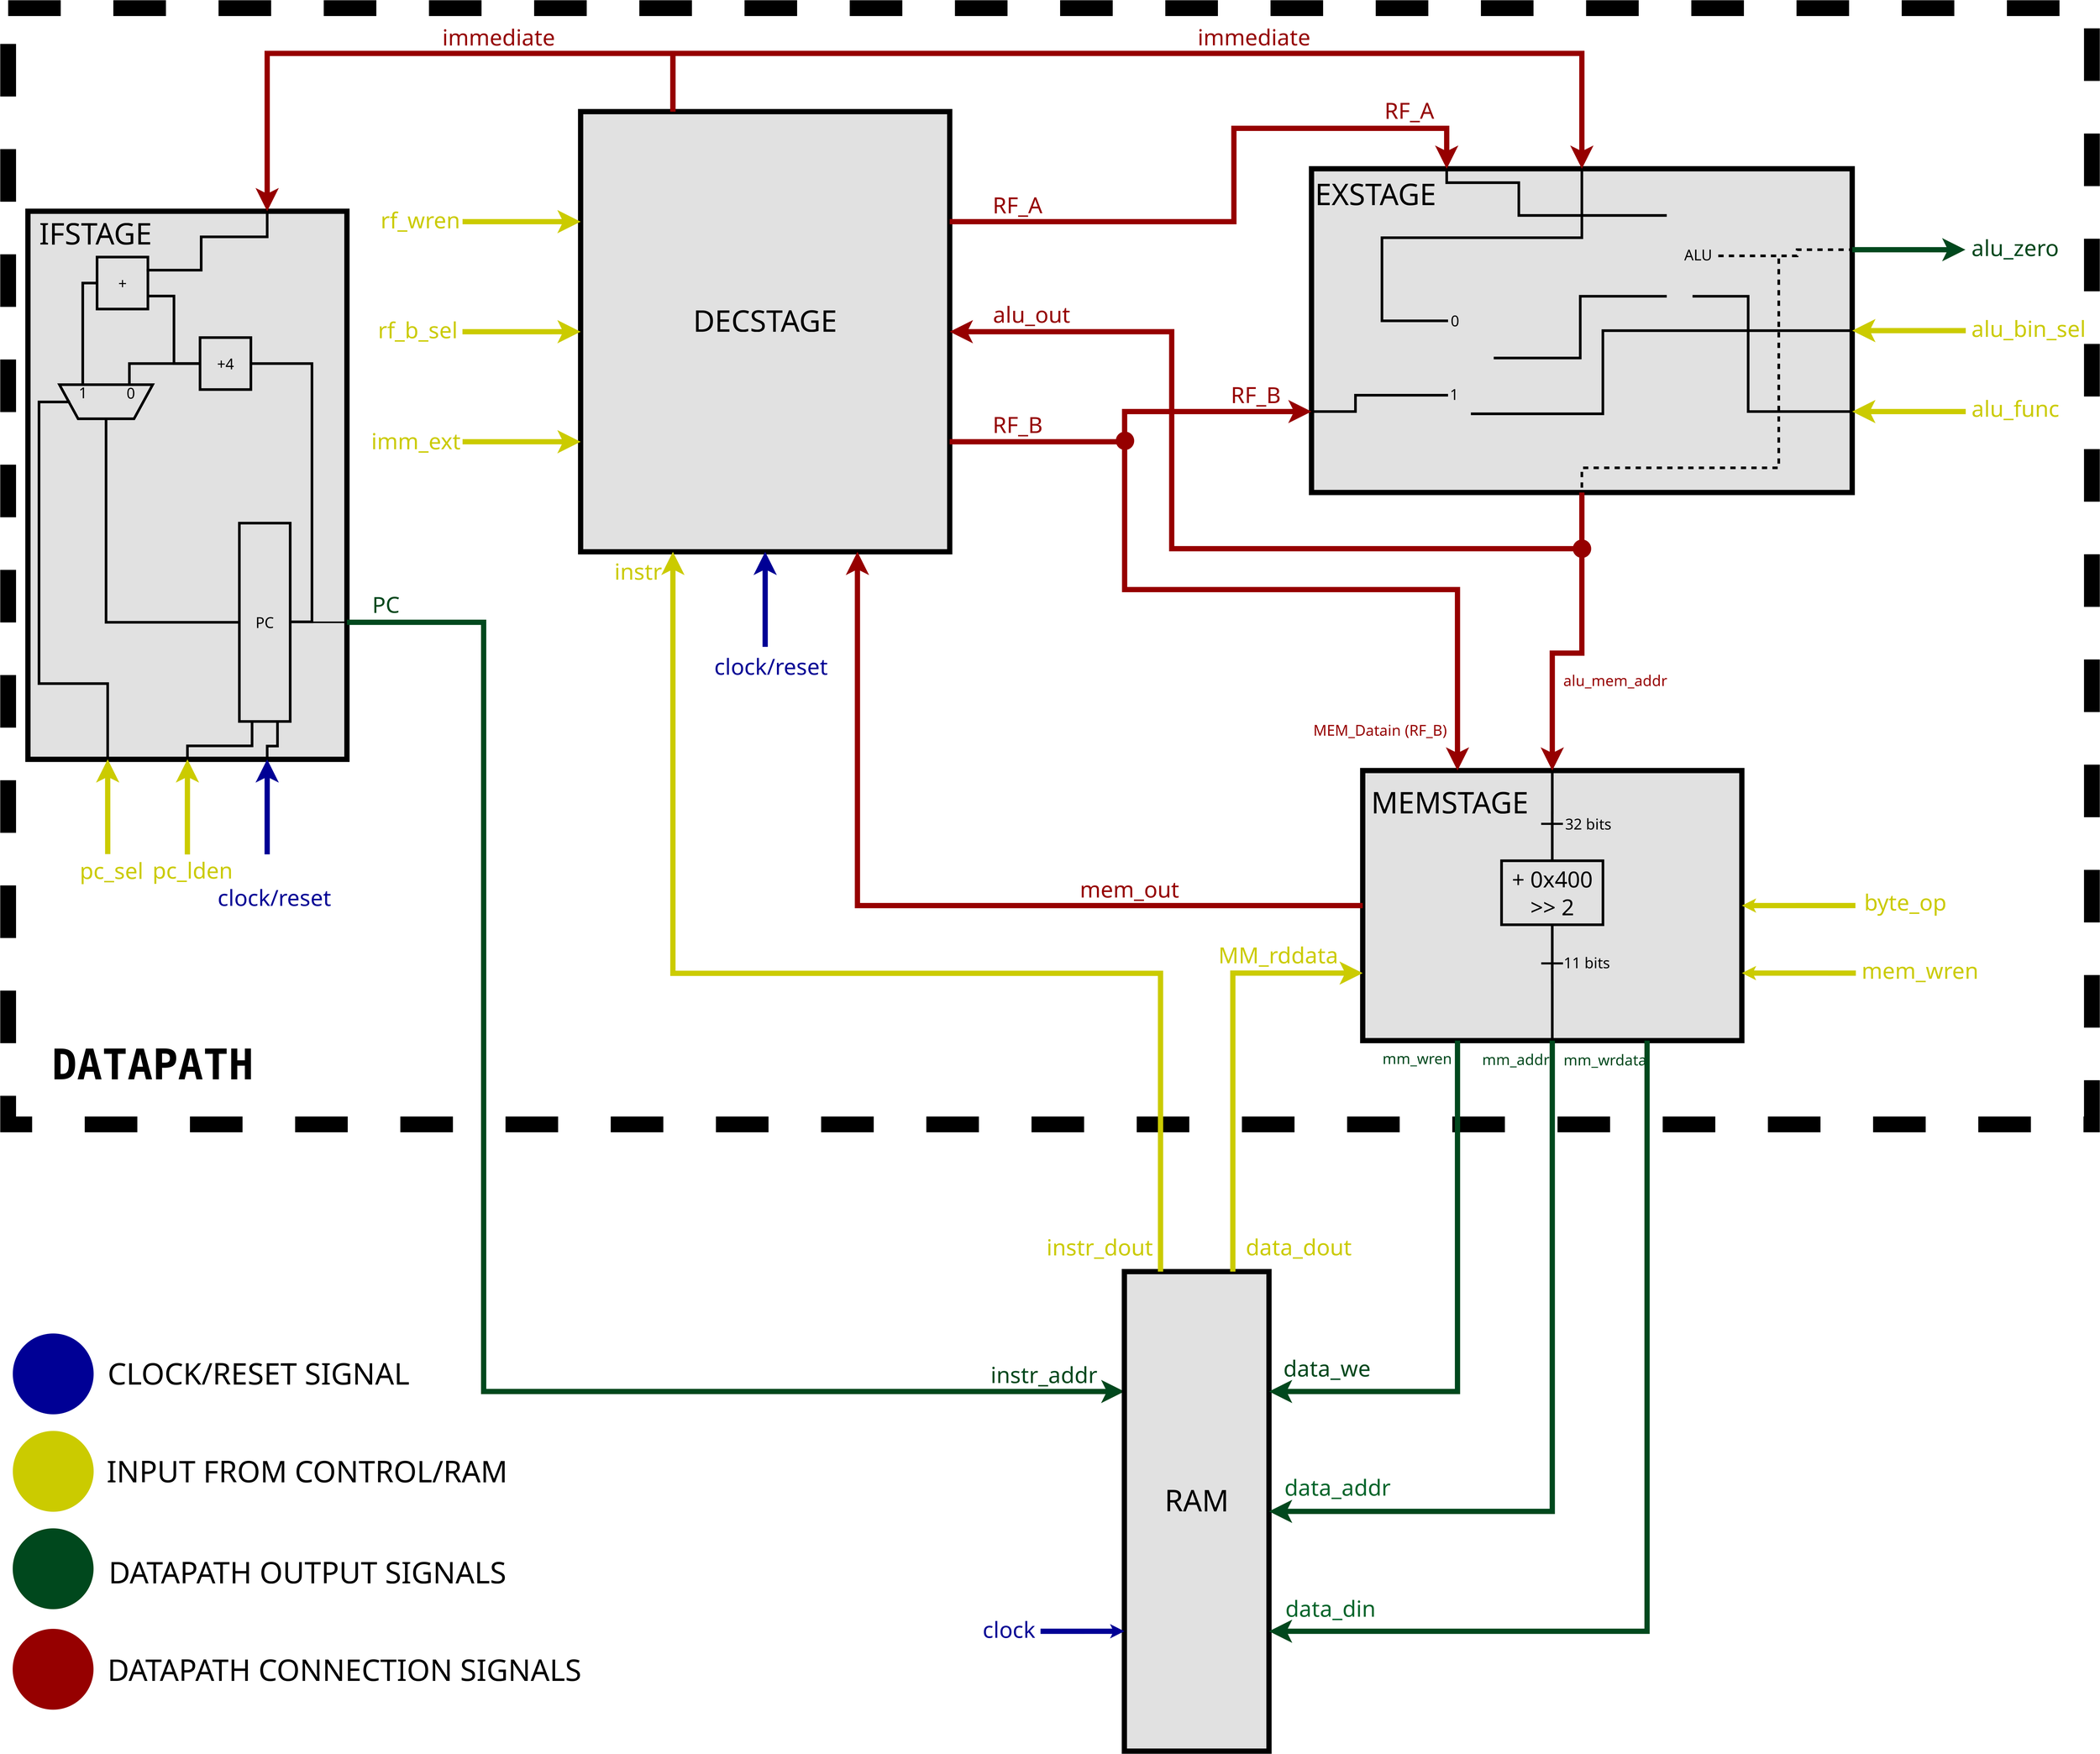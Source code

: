 <?xml version="1.0" encoding="UTF-8"?>
<dia:diagram xmlns:dia="http://www.lysator.liu.se/~alla/dia/">
  <dia:layer name="Background" visible="true" active="true">
    <dia:object type="Flowchart - Box" version="0" id="O0">
      <dia:attribute name="obj_pos">
        <dia:point val="-19.126,-85.8"/>
      </dia:attribute>
      <dia:attribute name="obj_bb">
        <dia:rectangle val="-19.626,-86.3;42.024,18.907"/>
      </dia:attribute>
      <dia:attribute name="elem_corner">
        <dia:point val="-19.126,-85.8"/>
      </dia:attribute>
      <dia:attribute name="elem_width">
        <dia:real val="60.649"/>
      </dia:attribute>
      <dia:attribute name="elem_height">
        <dia:real val="104.208"/>
      </dia:attribute>
      <dia:attribute name="border_width">
        <dia:real val="1"/>
      </dia:attribute>
      <dia:attribute name="inner_color">
        <dia:color val="#e1e1e1"/>
      </dia:attribute>
      <dia:attribute name="show_background">
        <dia:boolean val="true"/>
      </dia:attribute>
      <dia:attribute name="padding">
        <dia:real val="0.5"/>
      </dia:attribute>
      <dia:attribute name="text">
        <dia:composite type="text">
          <dia:attribute name="string">
            <dia:string>##</dia:string>
          </dia:attribute>
          <dia:attribute name="font">
            <dia:font family="sans" style="0" name="Helvetica"/>
          </dia:attribute>
          <dia:attribute name="height">
            <dia:real val="0.8"/>
          </dia:attribute>
          <dia:attribute name="pos">
            <dia:point val="11.199,-33.457"/>
          </dia:attribute>
          <dia:attribute name="color">
            <dia:color val="#000000"/>
          </dia:attribute>
          <dia:attribute name="alignment">
            <dia:enum val="1"/>
          </dia:attribute>
        </dia:composite>
      </dia:attribute>
    </dia:object>
    <dia:object type="Standard - Line" version="0" id="O1">
      <dia:attribute name="obj_pos">
        <dia:point val="-3.956,36.427"/>
      </dia:attribute>
      <dia:attribute name="obj_bb">
        <dia:rectangle val="-6.18,17.289;-1.744,36.927"/>
      </dia:attribute>
      <dia:attribute name="conn_endpoints">
        <dia:point val="-3.956,36.427"/>
        <dia:point val="-3.963,18.407"/>
      </dia:attribute>
      <dia:attribute name="numcp">
        <dia:int val="1"/>
      </dia:attribute>
      <dia:attribute name="line_color">
        <dia:color val="#cbcb00"/>
      </dia:attribute>
      <dia:attribute name="line_width">
        <dia:real val="1"/>
      </dia:attribute>
      <dia:attribute name="end_arrow">
        <dia:enum val="22"/>
      </dia:attribute>
      <dia:attribute name="end_arrow_length">
        <dia:real val="2.2"/>
      </dia:attribute>
      <dia:attribute name="end_arrow_width">
        <dia:real val="2.2"/>
      </dia:attribute>
      <dia:connections>
        <dia:connection handle="1" to="O0" connection="12"/>
      </dia:connections>
    </dia:object>
    <dia:object type="Standard - Line" version="0" id="O2">
      <dia:attribute name="obj_pos">
        <dia:point val="11.193,36.495"/>
      </dia:attribute>
      <dia:attribute name="obj_bb">
        <dia:rectangle val="8.98,17.289;13.416,36.995"/>
      </dia:attribute>
      <dia:attribute name="conn_endpoints">
        <dia:point val="11.193,36.495"/>
        <dia:point val="11.199,18.407"/>
      </dia:attribute>
      <dia:attribute name="numcp">
        <dia:int val="1"/>
      </dia:attribute>
      <dia:attribute name="line_color">
        <dia:color val="#cbcb00"/>
      </dia:attribute>
      <dia:attribute name="line_width">
        <dia:real val="1"/>
      </dia:attribute>
      <dia:attribute name="end_arrow">
        <dia:enum val="22"/>
      </dia:attribute>
      <dia:attribute name="end_arrow_length">
        <dia:real val="2.2"/>
      </dia:attribute>
      <dia:attribute name="end_arrow_width">
        <dia:real val="2.2"/>
      </dia:attribute>
      <dia:connections>
        <dia:connection handle="1" to="O0" connection="13"/>
      </dia:connections>
    </dia:object>
    <dia:object type="Standard - Text" version="1" id="O3">
      <dia:attribute name="obj_pos">
        <dia:point val="-9.275,41.142"/>
      </dia:attribute>
      <dia:attribute name="obj_bb">
        <dia:rectangle val="-9.275,36.907;2.413,42.017"/>
      </dia:attribute>
      <dia:attribute name="text">
        <dia:composite type="text">
          <dia:attribute name="string">
            <dia:string>#pc_sel#</dia:string>
          </dia:attribute>
          <dia:attribute name="font">
            <dia:font family="sans" style="0" name="Helvetica"/>
          </dia:attribute>
          <dia:attribute name="height">
            <dia:real val="5.292"/>
          </dia:attribute>
          <dia:attribute name="pos">
            <dia:point val="-9.275,41.142"/>
          </dia:attribute>
          <dia:attribute name="color">
            <dia:color val="#cbcb00"/>
          </dia:attribute>
          <dia:attribute name="alignment">
            <dia:enum val="0"/>
          </dia:attribute>
        </dia:composite>
      </dia:attribute>
      <dia:attribute name="valign">
        <dia:enum val="3"/>
      </dia:attribute>
    </dia:object>
    <dia:object type="Standard - Text" version="1" id="O4">
      <dia:attribute name="obj_pos">
        <dia:point val="4.555,41.081"/>
      </dia:attribute>
      <dia:attribute name="obj_bb">
        <dia:rectangle val="4.555,36.846;19.052,41.956"/>
      </dia:attribute>
      <dia:attribute name="text">
        <dia:composite type="text">
          <dia:attribute name="string">
            <dia:string>#pc_lden#</dia:string>
          </dia:attribute>
          <dia:attribute name="font">
            <dia:font family="sans" style="0" name="Helvetica"/>
          </dia:attribute>
          <dia:attribute name="height">
            <dia:real val="5.292"/>
          </dia:attribute>
          <dia:attribute name="pos">
            <dia:point val="4.555,41.081"/>
          </dia:attribute>
          <dia:attribute name="color">
            <dia:color val="#cbcb00"/>
          </dia:attribute>
          <dia:attribute name="alignment">
            <dia:enum val="0"/>
          </dia:attribute>
        </dia:composite>
      </dia:attribute>
      <dia:attribute name="valign">
        <dia:enum val="3"/>
      </dia:attribute>
    </dia:object>
    <dia:object type="Standard - Line" version="0" id="O5">
      <dia:attribute name="obj_pos">
        <dia:point val="26.36,36.475"/>
      </dia:attribute>
      <dia:attribute name="obj_bb">
        <dia:rectangle val="24.143,17.289;28.579,36.975"/>
      </dia:attribute>
      <dia:attribute name="conn_endpoints">
        <dia:point val="26.36,36.475"/>
        <dia:point val="26.361,18.407"/>
      </dia:attribute>
      <dia:attribute name="numcp">
        <dia:int val="1"/>
      </dia:attribute>
      <dia:attribute name="line_color">
        <dia:color val="#000095"/>
      </dia:attribute>
      <dia:attribute name="line_width">
        <dia:real val="1"/>
      </dia:attribute>
      <dia:attribute name="end_arrow">
        <dia:enum val="22"/>
      </dia:attribute>
      <dia:attribute name="end_arrow_length">
        <dia:real val="2.2"/>
      </dia:attribute>
      <dia:attribute name="end_arrow_width">
        <dia:real val="2.2"/>
      </dia:attribute>
      <dia:connections>
        <dia:connection handle="1" to="O0" connection="14"/>
      </dia:connections>
    </dia:object>
    <dia:object type="Standard - Text" version="1" id="O6">
      <dia:attribute name="obj_pos">
        <dia:point val="16.938,46.273"/>
      </dia:attribute>
      <dia:attribute name="obj_bb">
        <dia:rectangle val="16.938,42.038;37.118,47.148"/>
      </dia:attribute>
      <dia:attribute name="text">
        <dia:composite type="text">
          <dia:attribute name="string">
            <dia:string>#clock/reset#</dia:string>
          </dia:attribute>
          <dia:attribute name="font">
            <dia:font family="sans" style="0" name="Helvetica"/>
          </dia:attribute>
          <dia:attribute name="height">
            <dia:real val="5.292"/>
          </dia:attribute>
          <dia:attribute name="pos">
            <dia:point val="16.938,46.273"/>
          </dia:attribute>
          <dia:attribute name="color">
            <dia:color val="#000095"/>
          </dia:attribute>
          <dia:attribute name="alignment">
            <dia:enum val="0"/>
          </dia:attribute>
        </dia:composite>
      </dia:attribute>
      <dia:attribute name="valign">
        <dia:enum val="3"/>
      </dia:attribute>
    </dia:object>
    <dia:object type="Flowchart - Box" version="0" id="O7">
      <dia:attribute name="obj_pos">
        <dia:point val="85.953,-104.743"/>
      </dia:attribute>
      <dia:attribute name="obj_bb">
        <dia:rectangle val="85.453,-105.243;156.623,-20.549"/>
      </dia:attribute>
      <dia:attribute name="elem_corner">
        <dia:point val="85.953,-104.743"/>
      </dia:attribute>
      <dia:attribute name="elem_width">
        <dia:real val="70.17"/>
      </dia:attribute>
      <dia:attribute name="elem_height">
        <dia:real val="83.694"/>
      </dia:attribute>
      <dia:attribute name="border_width">
        <dia:real val="1"/>
      </dia:attribute>
      <dia:attribute name="inner_color">
        <dia:color val="#e1e1e1"/>
      </dia:attribute>
      <dia:attribute name="show_background">
        <dia:boolean val="true"/>
      </dia:attribute>
      <dia:attribute name="padding">
        <dia:real val="0.5"/>
      </dia:attribute>
      <dia:attribute name="text">
        <dia:composite type="text">
          <dia:attribute name="string">
            <dia:string>##</dia:string>
          </dia:attribute>
          <dia:attribute name="font">
            <dia:font family="sans" style="0" name="Helvetica"/>
          </dia:attribute>
          <dia:attribute name="height">
            <dia:real val="0.8"/>
          </dia:attribute>
          <dia:attribute name="pos">
            <dia:point val="121.038,-62.656"/>
          </dia:attribute>
          <dia:attribute name="color">
            <dia:color val="#000000"/>
          </dia:attribute>
          <dia:attribute name="alignment">
            <dia:enum val="1"/>
          </dia:attribute>
        </dia:composite>
      </dia:attribute>
    </dia:object>
    <dia:object type="Standard - ZigZagLine" version="1" id="O8">
      <dia:attribute name="obj_pos">
        <dia:point val="103.496,-104.743"/>
      </dia:attribute>
      <dia:attribute name="obj_bb">
        <dia:rectangle val="24.143,-116.311;103.996,-84.683"/>
      </dia:attribute>
      <dia:attribute name="orth_points">
        <dia:point val="103.496,-104.743"/>
        <dia:point val="103.496,-115.811"/>
        <dia:point val="26.361,-115.811"/>
        <dia:point val="26.361,-85.8"/>
      </dia:attribute>
      <dia:attribute name="orth_orient">
        <dia:enum val="1"/>
        <dia:enum val="0"/>
        <dia:enum val="1"/>
      </dia:attribute>
      <dia:attribute name="autorouting">
        <dia:boolean val="false"/>
      </dia:attribute>
      <dia:attribute name="line_color">
        <dia:color val="#960000"/>
      </dia:attribute>
      <dia:attribute name="line_width">
        <dia:real val="1"/>
      </dia:attribute>
      <dia:attribute name="end_arrow">
        <dia:enum val="22"/>
      </dia:attribute>
      <dia:attribute name="end_arrow_length">
        <dia:real val="2.2"/>
      </dia:attribute>
      <dia:attribute name="end_arrow_width">
        <dia:real val="2.2"/>
      </dia:attribute>
      <dia:connections>
        <dia:connection handle="0" to="O7" connection="1"/>
        <dia:connection handle="1" to="O0" connection="3"/>
      </dia:connections>
    </dia:object>
    <dia:object type="Standard - Text" version="1" id="O9">
      <dia:attribute name="obj_pos">
        <dia:point val="59.653,-117.317"/>
      </dia:attribute>
      <dia:attribute name="obj_bb">
        <dia:rectangle val="59.653,-121.552;79.13,-116.442"/>
      </dia:attribute>
      <dia:attribute name="text">
        <dia:composite type="text">
          <dia:attribute name="string">
            <dia:string>#immediate#</dia:string>
          </dia:attribute>
          <dia:attribute name="font">
            <dia:font family="sans" style="0" name="Helvetica"/>
          </dia:attribute>
          <dia:attribute name="height">
            <dia:real val="5.292"/>
          </dia:attribute>
          <dia:attribute name="pos">
            <dia:point val="59.653,-117.317"/>
          </dia:attribute>
          <dia:attribute name="color">
            <dia:color val="#960000"/>
          </dia:attribute>
          <dia:attribute name="alignment">
            <dia:enum val="0"/>
          </dia:attribute>
        </dia:composite>
      </dia:attribute>
      <dia:attribute name="valign">
        <dia:enum val="3"/>
      </dia:attribute>
    </dia:object>
    <dia:object type="Flowchart - Box" version="0" id="O10">
      <dia:attribute name="obj_pos">
        <dia:point val="224.91,-93.878"/>
      </dia:attribute>
      <dia:attribute name="obj_bb">
        <dia:rectangle val="224.41,-94.378;328.204,-31.825"/>
      </dia:attribute>
      <dia:attribute name="elem_corner">
        <dia:point val="224.91,-93.878"/>
      </dia:attribute>
      <dia:attribute name="elem_width">
        <dia:real val="102.794"/>
      </dia:attribute>
      <dia:attribute name="elem_height">
        <dia:real val="61.553"/>
      </dia:attribute>
      <dia:attribute name="border_width">
        <dia:real val="1"/>
      </dia:attribute>
      <dia:attribute name="inner_color">
        <dia:color val="#e1e1e1"/>
      </dia:attribute>
      <dia:attribute name="show_background">
        <dia:boolean val="true"/>
      </dia:attribute>
      <dia:attribute name="padding">
        <dia:real val="0.5"/>
      </dia:attribute>
      <dia:attribute name="text">
        <dia:composite type="text">
          <dia:attribute name="string">
            <dia:string>##</dia:string>
          </dia:attribute>
          <dia:attribute name="font">
            <dia:font family="sans" style="0" name="Helvetica"/>
          </dia:attribute>
          <dia:attribute name="height">
            <dia:real val="0.8"/>
          </dia:attribute>
          <dia:attribute name="pos">
            <dia:point val="276.307,-62.862"/>
          </dia:attribute>
          <dia:attribute name="color">
            <dia:color val="#000000"/>
          </dia:attribute>
          <dia:attribute name="alignment">
            <dia:enum val="1"/>
          </dia:attribute>
        </dia:composite>
      </dia:attribute>
    </dia:object>
    <dia:object type="Flowchart - Box" version="0" id="O11">
      <dia:attribute name="obj_pos">
        <dia:point val="234.643,20.545"/>
      </dia:attribute>
      <dia:attribute name="obj_bb">
        <dia:rectangle val="234.143,20.045;307.222,72.392"/>
      </dia:attribute>
      <dia:attribute name="elem_corner">
        <dia:point val="234.643,20.545"/>
      </dia:attribute>
      <dia:attribute name="elem_width">
        <dia:real val="72.079"/>
      </dia:attribute>
      <dia:attribute name="elem_height">
        <dia:real val="51.347"/>
      </dia:attribute>
      <dia:attribute name="border_width">
        <dia:real val="1"/>
      </dia:attribute>
      <dia:attribute name="inner_color">
        <dia:color val="#e1e1e1"/>
      </dia:attribute>
      <dia:attribute name="show_background">
        <dia:boolean val="true"/>
      </dia:attribute>
      <dia:attribute name="padding">
        <dia:real val="0.5"/>
      </dia:attribute>
      <dia:attribute name="text">
        <dia:composite type="text">
          <dia:attribute name="string">
            <dia:string>##</dia:string>
          </dia:attribute>
          <dia:attribute name="font">
            <dia:font family="sans" style="0" name="Helvetica"/>
          </dia:attribute>
          <dia:attribute name="height">
            <dia:real val="0.8"/>
          </dia:attribute>
          <dia:attribute name="pos">
            <dia:point val="270.683,46.458"/>
          </dia:attribute>
          <dia:attribute name="color">
            <dia:color val="#000000"/>
          </dia:attribute>
          <dia:attribute name="alignment">
            <dia:enum val="1"/>
          </dia:attribute>
        </dia:composite>
      </dia:attribute>
    </dia:object>
    <dia:object type="Standard - ZigZagLine" version="1" id="O12">
      <dia:attribute name="obj_pos">
        <dia:point val="103.496,-104.743"/>
      </dia:attribute>
      <dia:attribute name="obj_bb">
        <dia:rectangle val="102.996,-116.314;278.526,-92.76"/>
      </dia:attribute>
      <dia:attribute name="orth_points">
        <dia:point val="103.496,-104.743"/>
        <dia:point val="103.496,-115.814"/>
        <dia:point val="276.307,-115.814"/>
        <dia:point val="276.307,-93.878"/>
      </dia:attribute>
      <dia:attribute name="orth_orient">
        <dia:enum val="1"/>
        <dia:enum val="0"/>
        <dia:enum val="1"/>
      </dia:attribute>
      <dia:attribute name="autorouting">
        <dia:boolean val="false"/>
      </dia:attribute>
      <dia:attribute name="line_color">
        <dia:color val="#960000"/>
      </dia:attribute>
      <dia:attribute name="line_width">
        <dia:real val="1"/>
      </dia:attribute>
      <dia:attribute name="end_arrow">
        <dia:enum val="22"/>
      </dia:attribute>
      <dia:attribute name="end_arrow_length">
        <dia:real val="2.2"/>
      </dia:attribute>
      <dia:attribute name="end_arrow_width">
        <dia:real val="2.2"/>
      </dia:attribute>
      <dia:connections>
        <dia:connection handle="0" to="O7" connection="1"/>
        <dia:connection handle="1" to="O10" connection="2"/>
      </dia:connections>
    </dia:object>
    <dia:object type="Standard - Text" version="1" id="O13">
      <dia:attribute name="obj_pos">
        <dia:point val="237.094,-86.965"/>
      </dia:attribute>
      <dia:attribute name="obj_bb">
        <dia:rectangle val="225.49,-92.612;248.698,-85.8"/>
      </dia:attribute>
      <dia:attribute name="text">
        <dia:composite type="text">
          <dia:attribute name="string">
            <dia:string>#EXSTAGE#</dia:string>
          </dia:attribute>
          <dia:attribute name="font">
            <dia:font family="sans" style="0" name="Helvetica"/>
          </dia:attribute>
          <dia:attribute name="height">
            <dia:real val="7.056"/>
          </dia:attribute>
          <dia:attribute name="pos">
            <dia:point val="237.094,-86.965"/>
          </dia:attribute>
          <dia:attribute name="color">
            <dia:color val="#000000"/>
          </dia:attribute>
          <dia:attribute name="alignment">
            <dia:enum val="1"/>
          </dia:attribute>
        </dia:composite>
      </dia:attribute>
      <dia:attribute name="valign">
        <dia:enum val="3"/>
      </dia:attribute>
    </dia:object>
    <dia:object type="Standard - Text" version="1" id="O14">
      <dia:attribute name="obj_pos">
        <dia:point val="203.268,-117.344"/>
      </dia:attribute>
      <dia:attribute name="obj_bb">
        <dia:rectangle val="203.268,-121.579;222.745,-116.469"/>
      </dia:attribute>
      <dia:attribute name="text">
        <dia:composite type="text">
          <dia:attribute name="string">
            <dia:string>#immediate#</dia:string>
          </dia:attribute>
          <dia:attribute name="font">
            <dia:font family="sans" style="0" name="Helvetica"/>
          </dia:attribute>
          <dia:attribute name="height">
            <dia:real val="5.292"/>
          </dia:attribute>
          <dia:attribute name="pos">
            <dia:point val="203.268,-117.344"/>
          </dia:attribute>
          <dia:attribute name="color">
            <dia:color val="#960000"/>
          </dia:attribute>
          <dia:attribute name="alignment">
            <dia:enum val="0"/>
          </dia:attribute>
        </dia:composite>
      </dia:attribute>
      <dia:attribute name="valign">
        <dia:enum val="3"/>
      </dia:attribute>
    </dia:object>
    <dia:object type="Standard - Text" version="1" id="O15">
      <dia:attribute name="obj_pos">
        <dia:point val="121.038,-62.896"/>
      </dia:attribute>
      <dia:attribute name="obj_bb">
        <dia:rectangle val="107.464,-68.543;134.612,-61.731"/>
      </dia:attribute>
      <dia:attribute name="text">
        <dia:composite type="text">
          <dia:attribute name="string">
            <dia:string>#DECSTAGE#</dia:string>
          </dia:attribute>
          <dia:attribute name="font">
            <dia:font family="sans" style="0" name="Helvetica"/>
          </dia:attribute>
          <dia:attribute name="height">
            <dia:real val="7.056"/>
          </dia:attribute>
          <dia:attribute name="pos">
            <dia:point val="121.038,-62.896"/>
          </dia:attribute>
          <dia:attribute name="color">
            <dia:color val="#000000"/>
          </dia:attribute>
          <dia:attribute name="alignment">
            <dia:enum val="1"/>
          </dia:attribute>
        </dia:composite>
      </dia:attribute>
      <dia:attribute name="valign">
        <dia:enum val="3"/>
      </dia:attribute>
      <dia:connections>
        <dia:connection handle="0" to="O7" connection="16"/>
      </dia:connections>
    </dia:object>
    <dia:object type="Standard - ZigZagLine" version="1" id="O16">
      <dia:attribute name="obj_pos">
        <dia:point val="156.123,-41.972"/>
      </dia:attribute>
      <dia:attribute name="obj_bb">
        <dia:rectangle val="155.623,-49.931;226.029,-41.472"/>
      </dia:attribute>
      <dia:attribute name="orth_points">
        <dia:point val="156.123,-41.972"/>
        <dia:point val="189.374,-41.972"/>
        <dia:point val="189.374,-47.714"/>
        <dia:point val="224.91,-47.714"/>
      </dia:attribute>
      <dia:attribute name="orth_orient">
        <dia:enum val="0"/>
        <dia:enum val="1"/>
        <dia:enum val="0"/>
      </dia:attribute>
      <dia:attribute name="autorouting">
        <dia:boolean val="false"/>
      </dia:attribute>
      <dia:attribute name="line_color">
        <dia:color val="#960000"/>
      </dia:attribute>
      <dia:attribute name="line_width">
        <dia:real val="1"/>
      </dia:attribute>
      <dia:attribute name="end_arrow">
        <dia:enum val="22"/>
      </dia:attribute>
      <dia:attribute name="end_arrow_length">
        <dia:real val="2.2"/>
      </dia:attribute>
      <dia:attribute name="end_arrow_width">
        <dia:real val="2.2"/>
      </dia:attribute>
      <dia:connections>
        <dia:connection handle="0" to="O7" connection="10"/>
        <dia:connection handle="1" to="O10" connection="9"/>
      </dia:connections>
    </dia:object>
    <dia:object type="Standard - Text" version="1" id="O17">
      <dia:attribute name="obj_pos">
        <dia:point val="169.04,-43.645"/>
      </dia:attribute>
      <dia:attribute name="obj_bb">
        <dia:rectangle val="164.22,-47.88;173.86,-42.77"/>
      </dia:attribute>
      <dia:attribute name="text">
        <dia:composite type="text">
          <dia:attribute name="string">
            <dia:string>#RF_B#</dia:string>
          </dia:attribute>
          <dia:attribute name="font">
            <dia:font family="sans" style="0" name="Helvetica"/>
          </dia:attribute>
          <dia:attribute name="height">
            <dia:real val="5.292"/>
          </dia:attribute>
          <dia:attribute name="pos">
            <dia:point val="169.04,-43.645"/>
          </dia:attribute>
          <dia:attribute name="color">
            <dia:color val="#960000"/>
          </dia:attribute>
          <dia:attribute name="alignment">
            <dia:enum val="1"/>
          </dia:attribute>
        </dia:composite>
      </dia:attribute>
      <dia:attribute name="valign">
        <dia:enum val="3"/>
      </dia:attribute>
    </dia:object>
    <dia:object type="Standard - Text" version="1" id="O18">
      <dia:attribute name="obj_pos">
        <dia:point val="214.309,-49.323"/>
      </dia:attribute>
      <dia:attribute name="obj_bb">
        <dia:rectangle val="209.489,-53.558;219.129,-48.448"/>
      </dia:attribute>
      <dia:attribute name="text">
        <dia:composite type="text">
          <dia:attribute name="string">
            <dia:string>#RF_B#</dia:string>
          </dia:attribute>
          <dia:attribute name="font">
            <dia:font family="sans" style="0" name="Helvetica"/>
          </dia:attribute>
          <dia:attribute name="height">
            <dia:real val="5.292"/>
          </dia:attribute>
          <dia:attribute name="pos">
            <dia:point val="214.309,-49.323"/>
          </dia:attribute>
          <dia:attribute name="color">
            <dia:color val="#960000"/>
          </dia:attribute>
          <dia:attribute name="alignment">
            <dia:enum val="1"/>
          </dia:attribute>
        </dia:composite>
      </dia:attribute>
      <dia:attribute name="valign">
        <dia:enum val="3"/>
      </dia:attribute>
    </dia:object>
    <dia:object type="Standard - Text" version="1" id="O19">
      <dia:attribute name="obj_pos">
        <dia:point val="237.955,13.918"/>
      </dia:attribute>
      <dia:attribute name="obj_bb">
        <dia:rectangle val="225.461,11.093;250.449,14.501"/>
      </dia:attribute>
      <dia:attribute name="text">
        <dia:composite type="text">
          <dia:attribute name="string">
            <dia:string>#MEM_Datain (RF_B)#</dia:string>
          </dia:attribute>
          <dia:attribute name="font">
            <dia:font family="sans" style="0" name="Helvetica"/>
          </dia:attribute>
          <dia:attribute name="height">
            <dia:real val="3.528"/>
          </dia:attribute>
          <dia:attribute name="pos">
            <dia:point val="237.955,13.918"/>
          </dia:attribute>
          <dia:attribute name="color">
            <dia:color val="#960000"/>
          </dia:attribute>
          <dia:attribute name="alignment">
            <dia:enum val="1"/>
          </dia:attribute>
        </dia:composite>
      </dia:attribute>
      <dia:attribute name="valign">
        <dia:enum val="3"/>
      </dia:attribute>
    </dia:object>
    <dia:object type="Standard - ZigZagLine" version="1" id="O20">
      <dia:attribute name="obj_pos">
        <dia:point val="156.123,-83.82"/>
      </dia:attribute>
      <dia:attribute name="obj_bb">
        <dia:rectangle val="155.623,-102.067;252.827,-83.32"/>
      </dia:attribute>
      <dia:attribute name="orth_points">
        <dia:point val="156.123,-83.82"/>
        <dia:point val="210.151,-83.82"/>
        <dia:point val="210.151,-101.567"/>
        <dia:point val="250.609,-101.567"/>
        <dia:point val="250.609,-93.878"/>
      </dia:attribute>
      <dia:attribute name="orth_orient">
        <dia:enum val="0"/>
        <dia:enum val="1"/>
        <dia:enum val="0"/>
        <dia:enum val="1"/>
      </dia:attribute>
      <dia:attribute name="autorouting">
        <dia:boolean val="false"/>
      </dia:attribute>
      <dia:attribute name="line_color">
        <dia:color val="#960000"/>
      </dia:attribute>
      <dia:attribute name="line_width">
        <dia:real val="1"/>
      </dia:attribute>
      <dia:attribute name="end_arrow">
        <dia:enum val="22"/>
      </dia:attribute>
      <dia:attribute name="end_arrow_length">
        <dia:real val="2.2"/>
      </dia:attribute>
      <dia:attribute name="end_arrow_width">
        <dia:real val="2.2"/>
      </dia:attribute>
      <dia:connections>
        <dia:connection handle="0" to="O7" connection="6"/>
        <dia:connection handle="1" to="O10" connection="1"/>
      </dia:connections>
    </dia:object>
    <dia:object type="Standard - Text" version="1" id="O21">
      <dia:attribute name="obj_pos">
        <dia:point val="169.02,-85.388"/>
      </dia:attribute>
      <dia:attribute name="obj_bb">
        <dia:rectangle val="164.179,-89.623;173.861,-84.513"/>
      </dia:attribute>
      <dia:attribute name="text">
        <dia:composite type="text">
          <dia:attribute name="string">
            <dia:string>#RF_A#</dia:string>
          </dia:attribute>
          <dia:attribute name="font">
            <dia:font family="sans" style="0" name="Helvetica"/>
          </dia:attribute>
          <dia:attribute name="height">
            <dia:real val="5.292"/>
          </dia:attribute>
          <dia:attribute name="pos">
            <dia:point val="169.02,-85.388"/>
          </dia:attribute>
          <dia:attribute name="color">
            <dia:color val="#960000"/>
          </dia:attribute>
          <dia:attribute name="alignment">
            <dia:enum val="1"/>
          </dia:attribute>
        </dia:composite>
      </dia:attribute>
      <dia:attribute name="valign">
        <dia:enum val="3"/>
      </dia:attribute>
    </dia:object>
    <dia:object type="Standard - Text" version="1" id="O22">
      <dia:attribute name="obj_pos">
        <dia:point val="243.501,-103.366"/>
      </dia:attribute>
      <dia:attribute name="obj_bb">
        <dia:rectangle val="238.66,-107.601;248.342,-102.491"/>
      </dia:attribute>
      <dia:attribute name="text">
        <dia:composite type="text">
          <dia:attribute name="string">
            <dia:string>#RF_A#</dia:string>
          </dia:attribute>
          <dia:attribute name="font">
            <dia:font family="sans" style="0" name="Helvetica"/>
          </dia:attribute>
          <dia:attribute name="height">
            <dia:real val="5.292"/>
          </dia:attribute>
          <dia:attribute name="pos">
            <dia:point val="243.501,-103.366"/>
          </dia:attribute>
          <dia:attribute name="color">
            <dia:color val="#960000"/>
          </dia:attribute>
          <dia:attribute name="alignment">
            <dia:enum val="1"/>
          </dia:attribute>
        </dia:composite>
      </dia:attribute>
      <dia:attribute name="valign">
        <dia:enum val="3"/>
      </dia:attribute>
    </dia:object>
    <dia:object type="Standard - Line" version="0" id="O23">
      <dia:attribute name="obj_pos">
        <dia:point val="327.704,-78.49"/>
      </dia:attribute>
      <dia:attribute name="obj_bb">
        <dia:rectangle val="327.204,-80.706;350.34,-76.27"/>
      </dia:attribute>
      <dia:attribute name="conn_endpoints">
        <dia:point val="327.704,-78.49"/>
        <dia:point val="349.222,-78.488"/>
      </dia:attribute>
      <dia:attribute name="numcp">
        <dia:int val="1"/>
      </dia:attribute>
      <dia:attribute name="line_color">
        <dia:color val="#00481d"/>
      </dia:attribute>
      <dia:attribute name="line_width">
        <dia:real val="1"/>
      </dia:attribute>
      <dia:attribute name="end_arrow">
        <dia:enum val="22"/>
      </dia:attribute>
      <dia:attribute name="end_arrow_length">
        <dia:real val="2.2"/>
      </dia:attribute>
      <dia:attribute name="end_arrow_width">
        <dia:real val="2.2"/>
      </dia:attribute>
      <dia:connections>
        <dia:connection handle="0" to="O10" connection="6"/>
      </dia:connections>
    </dia:object>
    <dia:object type="Standard - Line" version="0" id="O24">
      <dia:attribute name="obj_pos">
        <dia:point val="349.293,-63.102"/>
      </dia:attribute>
      <dia:attribute name="obj_bb">
        <dia:rectangle val="326.586,-65.32;349.793,-60.884"/>
      </dia:attribute>
      <dia:attribute name="conn_endpoints">
        <dia:point val="349.293,-63.102"/>
        <dia:point val="327.704,-63.102"/>
      </dia:attribute>
      <dia:attribute name="numcp">
        <dia:int val="1"/>
      </dia:attribute>
      <dia:attribute name="line_color">
        <dia:color val="#cbcb00"/>
      </dia:attribute>
      <dia:attribute name="line_width">
        <dia:real val="1"/>
      </dia:attribute>
      <dia:attribute name="end_arrow">
        <dia:enum val="22"/>
      </dia:attribute>
      <dia:attribute name="end_arrow_length">
        <dia:real val="2.2"/>
      </dia:attribute>
      <dia:attribute name="end_arrow_width">
        <dia:real val="2.2"/>
      </dia:attribute>
      <dia:connections>
        <dia:connection handle="1" to="O10" connection="8"/>
      </dia:connections>
    </dia:object>
    <dia:object type="Standard - Line" version="0" id="O25">
      <dia:attribute name="obj_pos">
        <dia:point val="349.287,-47.713"/>
      </dia:attribute>
      <dia:attribute name="obj_bb">
        <dia:rectangle val="326.586,-49.931;349.787,-45.495"/>
      </dia:attribute>
      <dia:attribute name="conn_endpoints">
        <dia:point val="349.287,-47.713"/>
        <dia:point val="327.704,-47.714"/>
      </dia:attribute>
      <dia:attribute name="numcp">
        <dia:int val="1"/>
      </dia:attribute>
      <dia:attribute name="line_color">
        <dia:color val="#cbcb00"/>
      </dia:attribute>
      <dia:attribute name="line_width">
        <dia:real val="1"/>
      </dia:attribute>
      <dia:attribute name="end_arrow">
        <dia:enum val="22"/>
      </dia:attribute>
      <dia:attribute name="end_arrow_length">
        <dia:real val="2.2"/>
      </dia:attribute>
      <dia:attribute name="end_arrow_width">
        <dia:real val="2.2"/>
      </dia:attribute>
      <dia:connections>
        <dia:connection handle="1" to="O10" connection="10"/>
      </dia:connections>
    </dia:object>
    <dia:object type="Standard - Text" version="1" id="O26">
      <dia:attribute name="obj_pos">
        <dia:point val="350.367,-61.919"/>
      </dia:attribute>
      <dia:attribute name="obj_bb">
        <dia:rectangle val="350.367,-66.154;371.29,-61.044"/>
      </dia:attribute>
      <dia:attribute name="text">
        <dia:composite type="text">
          <dia:attribute name="string">
            <dia:string>#alu_bin_sel#</dia:string>
          </dia:attribute>
          <dia:attribute name="font">
            <dia:font family="sans" style="0" name="Helvetica"/>
          </dia:attribute>
          <dia:attribute name="height">
            <dia:real val="5.292"/>
          </dia:attribute>
          <dia:attribute name="pos">
            <dia:point val="350.367,-61.919"/>
          </dia:attribute>
          <dia:attribute name="color">
            <dia:color val="#cbcb00"/>
          </dia:attribute>
          <dia:attribute name="alignment">
            <dia:enum val="0"/>
          </dia:attribute>
        </dia:composite>
      </dia:attribute>
      <dia:attribute name="valign">
        <dia:enum val="3"/>
      </dia:attribute>
    </dia:object>
    <dia:object type="Standard - Text" version="1" id="O27">
      <dia:attribute name="obj_pos">
        <dia:point val="350.381,-77.279"/>
      </dia:attribute>
      <dia:attribute name="obj_bb">
        <dia:rectangle val="350.381,-81.514;366.171,-76.404"/>
      </dia:attribute>
      <dia:attribute name="text">
        <dia:composite type="text">
          <dia:attribute name="string">
            <dia:string>#alu_zero#</dia:string>
          </dia:attribute>
          <dia:attribute name="font">
            <dia:font family="sans" style="0" name="Helvetica"/>
          </dia:attribute>
          <dia:attribute name="height">
            <dia:real val="5.292"/>
          </dia:attribute>
          <dia:attribute name="pos">
            <dia:point val="350.381,-77.279"/>
          </dia:attribute>
          <dia:attribute name="color">
            <dia:color val="#00481d"/>
          </dia:attribute>
          <dia:attribute name="alignment">
            <dia:enum val="0"/>
          </dia:attribute>
        </dia:composite>
      </dia:attribute>
      <dia:attribute name="valign">
        <dia:enum val="3"/>
      </dia:attribute>
    </dia:object>
    <dia:object type="Standard - Text" version="1" id="O28">
      <dia:attribute name="obj_pos">
        <dia:point val="350.386,-46.725"/>
      </dia:attribute>
      <dia:attribute name="obj_bb">
        <dia:rectangle val="350.386,-50.96;366.266,-45.85"/>
      </dia:attribute>
      <dia:attribute name="text">
        <dia:composite type="text">
          <dia:attribute name="string">
            <dia:string>#alu_func#</dia:string>
          </dia:attribute>
          <dia:attribute name="font">
            <dia:font family="sans" style="0" name="Helvetica"/>
          </dia:attribute>
          <dia:attribute name="height">
            <dia:real val="5.292"/>
          </dia:attribute>
          <dia:attribute name="pos">
            <dia:point val="350.386,-46.725"/>
          </dia:attribute>
          <dia:attribute name="color">
            <dia:color val="#cbcb00"/>
          </dia:attribute>
          <dia:attribute name="alignment">
            <dia:enum val="0"/>
          </dia:attribute>
        </dia:composite>
      </dia:attribute>
      <dia:attribute name="valign">
        <dia:enum val="3"/>
      </dia:attribute>
    </dia:object>
    <dia:object type="Standard - ZigZagLine" version="1" id="O29">
      <dia:attribute name="obj_pos">
        <dia:point val="276.307,-32.325"/>
      </dia:attribute>
      <dia:attribute name="obj_bb">
        <dia:rectangle val="268.464,-32.825;276.807,21.663"/>
      </dia:attribute>
      <dia:attribute name="orth_points">
        <dia:point val="276.307,-32.325"/>
        <dia:point val="276.307,-1.785"/>
        <dia:point val="270.682,-1.785"/>
        <dia:point val="270.682,20.545"/>
      </dia:attribute>
      <dia:attribute name="orth_orient">
        <dia:enum val="1"/>
        <dia:enum val="0"/>
        <dia:enum val="1"/>
      </dia:attribute>
      <dia:attribute name="autorouting">
        <dia:boolean val="false"/>
      </dia:attribute>
      <dia:attribute name="line_color">
        <dia:color val="#960000"/>
      </dia:attribute>
      <dia:attribute name="line_width">
        <dia:real val="1"/>
      </dia:attribute>
      <dia:attribute name="end_arrow">
        <dia:enum val="22"/>
      </dia:attribute>
      <dia:attribute name="end_arrow_length">
        <dia:real val="2.2"/>
      </dia:attribute>
      <dia:attribute name="end_arrow_width">
        <dia:real val="2.2"/>
      </dia:attribute>
      <dia:connections>
        <dia:connection handle="0" to="O10" connection="13"/>
        <dia:connection handle="1" to="O11" connection="2"/>
      </dia:connections>
    </dia:object>
    <dia:object type="Standard - ZigZagLine" version="1" id="O30">
      <dia:attribute name="obj_pos">
        <dia:point val="276.742,-21.642"/>
      </dia:attribute>
      <dia:attribute name="obj_bb">
        <dia:rectangle val="155.005,-65.114;277.242,-21.142"/>
      </dia:attribute>
      <dia:attribute name="orth_points">
        <dia:point val="276.742,-21.642"/>
        <dia:point val="198.329,-21.642"/>
        <dia:point val="198.329,-62.896"/>
        <dia:point val="156.123,-62.896"/>
      </dia:attribute>
      <dia:attribute name="orth_orient">
        <dia:enum val="0"/>
        <dia:enum val="1"/>
        <dia:enum val="0"/>
      </dia:attribute>
      <dia:attribute name="autorouting">
        <dia:boolean val="false"/>
      </dia:attribute>
      <dia:attribute name="line_color">
        <dia:color val="#960000"/>
      </dia:attribute>
      <dia:attribute name="line_width">
        <dia:real val="1"/>
      </dia:attribute>
      <dia:attribute name="end_arrow">
        <dia:enum val="22"/>
      </dia:attribute>
      <dia:attribute name="end_arrow_length">
        <dia:real val="2.2"/>
      </dia:attribute>
      <dia:attribute name="end_arrow_width">
        <dia:real val="2.2"/>
      </dia:attribute>
      <dia:connections>
        <dia:connection handle="1" to="O7" connection="8"/>
      </dia:connections>
    </dia:object>
    <dia:object type="Standard - Text" version="1" id="O31">
      <dia:attribute name="obj_pos">
        <dia:point val="164.351,-64.614"/>
      </dia:attribute>
      <dia:attribute name="obj_bb">
        <dia:rectangle val="164.351,-68.849;178.284,-63.739"/>
      </dia:attribute>
      <dia:attribute name="text">
        <dia:composite type="text">
          <dia:attribute name="string">
            <dia:string>#alu_out#</dia:string>
          </dia:attribute>
          <dia:attribute name="font">
            <dia:font family="sans" style="0" name="Helvetica"/>
          </dia:attribute>
          <dia:attribute name="height">
            <dia:real val="5.292"/>
          </dia:attribute>
          <dia:attribute name="pos">
            <dia:point val="164.351,-64.614"/>
          </dia:attribute>
          <dia:attribute name="color">
            <dia:color val="#960000"/>
          </dia:attribute>
          <dia:attribute name="alignment">
            <dia:enum val="0"/>
          </dia:attribute>
        </dia:composite>
      </dia:attribute>
      <dia:attribute name="valign">
        <dia:enum val="3"/>
      </dia:attribute>
    </dia:object>
    <dia:object type="Standard - Text" version="1" id="O32">
      <dia:attribute name="obj_pos">
        <dia:point val="272.783,4.468"/>
      </dia:attribute>
      <dia:attribute name="obj_bb">
        <dia:rectangle val="272.783,1.643;291.411,5.05"/>
      </dia:attribute>
      <dia:attribute name="text">
        <dia:composite type="text">
          <dia:attribute name="string">
            <dia:string>#alu_mem_addr#</dia:string>
          </dia:attribute>
          <dia:attribute name="font">
            <dia:font family="sans" style="0" name="Helvetica"/>
          </dia:attribute>
          <dia:attribute name="height">
            <dia:real val="3.528"/>
          </dia:attribute>
          <dia:attribute name="pos">
            <dia:point val="272.783,4.468"/>
          </dia:attribute>
          <dia:attribute name="color">
            <dia:color val="#960000"/>
          </dia:attribute>
          <dia:attribute name="alignment">
            <dia:enum val="0"/>
          </dia:attribute>
        </dia:composite>
      </dia:attribute>
      <dia:attribute name="valign">
        <dia:enum val="3"/>
      </dia:attribute>
    </dia:object>
    <dia:object type="Standard - Box" version="0" id="O33">
      <dia:attribute name="obj_pos">
        <dia:point val="-22.885,-124.417"/>
      </dia:attribute>
      <dia:attribute name="obj_bb">
        <dia:rectangle val="-24.385,-125.917;374.775,89.324"/>
      </dia:attribute>
      <dia:attribute name="elem_corner">
        <dia:point val="-22.885,-124.417"/>
      </dia:attribute>
      <dia:attribute name="elem_width">
        <dia:real val="396.16"/>
      </dia:attribute>
      <dia:attribute name="elem_height">
        <dia:real val="212.241"/>
      </dia:attribute>
      <dia:attribute name="border_width">
        <dia:real val="3"/>
      </dia:attribute>
      <dia:attribute name="show_background">
        <dia:boolean val="false"/>
      </dia:attribute>
      <dia:attribute name="line_style">
        <dia:enum val="1"/>
      </dia:attribute>
      <dia:attribute name="dashlength">
        <dia:real val="10"/>
      </dia:attribute>
    </dia:object>
    <dia:object type="Standard - Text" version="1" id="O34">
      <dia:attribute name="obj_pos">
        <dia:point val="251.21,28.701"/>
      </dia:attribute>
      <dia:attribute name="obj_bb">
        <dia:rectangle val="236.895,23.053;265.525,29.866"/>
      </dia:attribute>
      <dia:attribute name="text">
        <dia:composite type="text">
          <dia:attribute name="string">
            <dia:string>#MEMSTAGE#</dia:string>
          </dia:attribute>
          <dia:attribute name="font">
            <dia:font family="sans" style="0" name="Helvetica"/>
          </dia:attribute>
          <dia:attribute name="height">
            <dia:real val="7.056"/>
          </dia:attribute>
          <dia:attribute name="pos">
            <dia:point val="251.21,28.701"/>
          </dia:attribute>
          <dia:attribute name="color">
            <dia:color val="#000000"/>
          </dia:attribute>
          <dia:attribute name="alignment">
            <dia:enum val="1"/>
          </dia:attribute>
        </dia:composite>
      </dia:attribute>
      <dia:attribute name="valign">
        <dia:enum val="3"/>
      </dia:attribute>
    </dia:object>
    <dia:object type="Standard - Line" version="0" id="O35">
      <dia:attribute name="obj_pos">
        <dia:point val="63.507,-83.822"/>
      </dia:attribute>
      <dia:attribute name="obj_bb">
        <dia:rectangle val="63.007,-86.038;87.071,-81.602"/>
      </dia:attribute>
      <dia:attribute name="conn_endpoints">
        <dia:point val="63.507,-83.822"/>
        <dia:point val="85.953,-83.819"/>
      </dia:attribute>
      <dia:attribute name="numcp">
        <dia:int val="1"/>
      </dia:attribute>
      <dia:attribute name="line_color">
        <dia:color val="#cbcb00"/>
      </dia:attribute>
      <dia:attribute name="line_width">
        <dia:real val="1"/>
      </dia:attribute>
      <dia:attribute name="end_arrow">
        <dia:enum val="22"/>
      </dia:attribute>
      <dia:attribute name="end_arrow_length">
        <dia:real val="2.2"/>
      </dia:attribute>
      <dia:attribute name="end_arrow_width">
        <dia:real val="2.2"/>
      </dia:attribute>
      <dia:connections>
        <dia:connection handle="1" to="O7" connection="5"/>
      </dia:connections>
    </dia:object>
    <dia:object type="Standard - Line" version="0" id="O36">
      <dia:attribute name="obj_pos">
        <dia:point val="63.49,-62.893"/>
      </dia:attribute>
      <dia:attribute name="obj_bb">
        <dia:rectangle val="62.99,-65.113;87.071,-60.677"/>
      </dia:attribute>
      <dia:attribute name="conn_endpoints">
        <dia:point val="63.49,-62.893"/>
        <dia:point val="85.953,-62.896"/>
      </dia:attribute>
      <dia:attribute name="numcp">
        <dia:int val="1"/>
      </dia:attribute>
      <dia:attribute name="line_color">
        <dia:color val="#cbcb00"/>
      </dia:attribute>
      <dia:attribute name="line_width">
        <dia:real val="1"/>
      </dia:attribute>
      <dia:attribute name="end_arrow">
        <dia:enum val="22"/>
      </dia:attribute>
      <dia:attribute name="end_arrow_length">
        <dia:real val="2.2"/>
      </dia:attribute>
      <dia:attribute name="end_arrow_width">
        <dia:real val="2.2"/>
      </dia:attribute>
      <dia:connections>
        <dia:connection handle="1" to="O7" connection="7"/>
      </dia:connections>
    </dia:object>
    <dia:object type="Standard - Line" version="0" id="O37">
      <dia:attribute name="obj_pos">
        <dia:point val="63.51,-41.974"/>
      </dia:attribute>
      <dia:attribute name="obj_bb">
        <dia:rectangle val="63.01,-44.19;87.071,-39.754"/>
      </dia:attribute>
      <dia:attribute name="conn_endpoints">
        <dia:point val="63.51,-41.974"/>
        <dia:point val="85.953,-41.972"/>
      </dia:attribute>
      <dia:attribute name="numcp">
        <dia:int val="1"/>
      </dia:attribute>
      <dia:attribute name="line_color">
        <dia:color val="#cbcb00"/>
      </dia:attribute>
      <dia:attribute name="line_width">
        <dia:real val="1"/>
      </dia:attribute>
      <dia:attribute name="end_arrow">
        <dia:enum val="22"/>
      </dia:attribute>
      <dia:attribute name="end_arrow_length">
        <dia:real val="2.2"/>
      </dia:attribute>
      <dia:attribute name="end_arrow_width">
        <dia:real val="2.2"/>
      </dia:attribute>
      <dia:connections>
        <dia:connection handle="1" to="O7" connection="9"/>
      </dia:connections>
    </dia:object>
    <dia:object type="Standard - Text" version="1" id="O38">
      <dia:attribute name="obj_pos">
        <dia:point val="47.932,-82.556"/>
      </dia:attribute>
      <dia:attribute name="obj_bb">
        <dia:rectangle val="47.932,-86.791;62.369,-81.681"/>
      </dia:attribute>
      <dia:attribute name="text">
        <dia:composite type="text">
          <dia:attribute name="string">
            <dia:string>#rf_wren#</dia:string>
          </dia:attribute>
          <dia:attribute name="font">
            <dia:font family="sans" style="0" name="Helvetica"/>
          </dia:attribute>
          <dia:attribute name="height">
            <dia:real val="5.292"/>
          </dia:attribute>
          <dia:attribute name="pos">
            <dia:point val="47.932,-82.556"/>
          </dia:attribute>
          <dia:attribute name="color">
            <dia:color val="#cbcb00"/>
          </dia:attribute>
          <dia:attribute name="alignment">
            <dia:enum val="0"/>
          </dia:attribute>
        </dia:composite>
      </dia:attribute>
      <dia:attribute name="valign">
        <dia:enum val="3"/>
      </dia:attribute>
    </dia:object>
    <dia:object type="Standard - Text" version="1" id="O39">
      <dia:attribute name="obj_pos">
        <dia:point val="47.428,-61.651"/>
      </dia:attribute>
      <dia:attribute name="obj_bb">
        <dia:rectangle val="47.428,-65.886;62.346,-60.776"/>
      </dia:attribute>
      <dia:attribute name="text">
        <dia:composite type="text">
          <dia:attribute name="string">
            <dia:string>#rf_b_sel#</dia:string>
          </dia:attribute>
          <dia:attribute name="font">
            <dia:font family="sans" style="0" name="Helvetica"/>
          </dia:attribute>
          <dia:attribute name="height">
            <dia:real val="5.292"/>
          </dia:attribute>
          <dia:attribute name="pos">
            <dia:point val="47.428,-61.651"/>
          </dia:attribute>
          <dia:attribute name="color">
            <dia:color val="#cbcb00"/>
          </dia:attribute>
          <dia:attribute name="alignment">
            <dia:enum val="0"/>
          </dia:attribute>
        </dia:composite>
      </dia:attribute>
      <dia:attribute name="valign">
        <dia:enum val="3"/>
      </dia:attribute>
    </dia:object>
    <dia:object type="Standard - Text" version="1" id="O40">
      <dia:attribute name="obj_pos">
        <dia:point val="46.148,-40.542"/>
      </dia:attribute>
      <dia:attribute name="obj_bb">
        <dia:rectangle val="46.148,-44.778;62.273,-39.667"/>
      </dia:attribute>
      <dia:attribute name="text">
        <dia:composite type="text">
          <dia:attribute name="string">
            <dia:string>#imm_ext#</dia:string>
          </dia:attribute>
          <dia:attribute name="font">
            <dia:font family="sans" style="0" name="Helvetica"/>
          </dia:attribute>
          <dia:attribute name="height">
            <dia:real val="5.292"/>
          </dia:attribute>
          <dia:attribute name="pos">
            <dia:point val="46.148,-40.542"/>
          </dia:attribute>
          <dia:attribute name="color">
            <dia:color val="#cbcb00"/>
          </dia:attribute>
          <dia:attribute name="alignment">
            <dia:enum val="0"/>
          </dia:attribute>
        </dia:composite>
      </dia:attribute>
      <dia:attribute name="valign">
        <dia:enum val="3"/>
      </dia:attribute>
    </dia:object>
    <dia:object type="Standard - ZigZagLine" version="1" id="O41">
      <dia:attribute name="obj_pos">
        <dia:point val="234.643,46.218"/>
      </dia:attribute>
      <dia:attribute name="obj_bb">
        <dia:rectangle val="136.362,-22.167;235.143,46.718"/>
      </dia:attribute>
      <dia:attribute name="orth_points">
        <dia:point val="234.643,46.218"/>
        <dia:point val="138.58,46.218"/>
        <dia:point val="138.58,-21.049"/>
      </dia:attribute>
      <dia:attribute name="orth_orient">
        <dia:enum val="0"/>
        <dia:enum val="1"/>
      </dia:attribute>
      <dia:attribute name="autorouting">
        <dia:boolean val="true"/>
      </dia:attribute>
      <dia:attribute name="line_color">
        <dia:color val="#960000"/>
      </dia:attribute>
      <dia:attribute name="line_width">
        <dia:real val="1"/>
      </dia:attribute>
      <dia:attribute name="end_arrow">
        <dia:enum val="22"/>
      </dia:attribute>
      <dia:attribute name="end_arrow_length">
        <dia:real val="2.2"/>
      </dia:attribute>
      <dia:attribute name="end_arrow_width">
        <dia:real val="2.2"/>
      </dia:attribute>
      <dia:connections>
        <dia:connection handle="0" to="O11" connection="7"/>
        <dia:connection handle="1" to="O7" connection="14"/>
      </dia:connections>
    </dia:object>
    <dia:object type="Standard - Text" version="1" id="O42">
      <dia:attribute name="obj_pos">
        <dia:point val="180.868,44.68"/>
      </dia:attribute>
      <dia:attribute name="obj_bb">
        <dia:rectangle val="180.868,40.445;198.588,45.555"/>
      </dia:attribute>
      <dia:attribute name="text">
        <dia:composite type="text">
          <dia:attribute name="string">
            <dia:string>#mem_out#</dia:string>
          </dia:attribute>
          <dia:attribute name="font">
            <dia:font family="sans" style="0" name="Helvetica"/>
          </dia:attribute>
          <dia:attribute name="height">
            <dia:real val="5.292"/>
          </dia:attribute>
          <dia:attribute name="pos">
            <dia:point val="180.868,44.68"/>
          </dia:attribute>
          <dia:attribute name="color">
            <dia:color val="#960000"/>
          </dia:attribute>
          <dia:attribute name="alignment">
            <dia:enum val="0"/>
          </dia:attribute>
        </dia:composite>
      </dia:attribute>
      <dia:attribute name="valign">
        <dia:enum val="3"/>
      </dia:attribute>
    </dia:object>
    <dia:object type="Standard - ZigZagLine" version="1" id="O43">
      <dia:attribute name="obj_pos">
        <dia:point val="41.524,-7.645"/>
      </dia:attribute>
      <dia:attribute name="obj_bb">
        <dia:rectangle val="41.024,-8.145;190.449,140.826"/>
      </dia:attribute>
      <dia:attribute name="orth_points">
        <dia:point val="41.524,-7.645"/>
        <dia:point val="67.517,-7.645"/>
        <dia:point val="67.517,138.608"/>
        <dia:point val="189.331,138.608"/>
      </dia:attribute>
      <dia:attribute name="orth_orient">
        <dia:enum val="0"/>
        <dia:enum val="1"/>
        <dia:enum val="0"/>
      </dia:attribute>
      <dia:attribute name="autorouting">
        <dia:boolean val="false"/>
      </dia:attribute>
      <dia:attribute name="line_color">
        <dia:color val="#00481d"/>
      </dia:attribute>
      <dia:attribute name="line_width">
        <dia:real val="1"/>
      </dia:attribute>
      <dia:attribute name="end_arrow">
        <dia:enum val="22"/>
      </dia:attribute>
      <dia:attribute name="end_arrow_length">
        <dia:real val="2.2"/>
      </dia:attribute>
      <dia:attribute name="end_arrow_width">
        <dia:real val="2.2"/>
      </dia:attribute>
      <dia:connections>
        <dia:connection handle="0" to="O0" connection="10"/>
        <dia:connection handle="1" to="O44" connection="5"/>
      </dia:connections>
    </dia:object>
    <dia:object type="Flowchart - Box" version="0" id="O44">
      <dia:attribute name="obj_pos">
        <dia:point val="189.331,115.815"/>
      </dia:attribute>
      <dia:attribute name="obj_bb">
        <dia:rectangle val="188.831,115.315;217.323,207.489"/>
      </dia:attribute>
      <dia:attribute name="elem_corner">
        <dia:point val="189.331,115.815"/>
      </dia:attribute>
      <dia:attribute name="elem_width">
        <dia:real val="27.492"/>
      </dia:attribute>
      <dia:attribute name="elem_height">
        <dia:real val="91.174"/>
      </dia:attribute>
      <dia:attribute name="border_width">
        <dia:real val="1"/>
      </dia:attribute>
      <dia:attribute name="inner_color">
        <dia:color val="#e1e1e1"/>
      </dia:attribute>
      <dia:attribute name="show_background">
        <dia:boolean val="true"/>
      </dia:attribute>
      <dia:attribute name="padding">
        <dia:real val="0.5"/>
      </dia:attribute>
      <dia:attribute name="text">
        <dia:composite type="text">
          <dia:attribute name="string">
            <dia:string>##</dia:string>
          </dia:attribute>
          <dia:attribute name="font">
            <dia:font family="sans" style="0" name="Helvetica"/>
          </dia:attribute>
          <dia:attribute name="height">
            <dia:real val="0.8"/>
          </dia:attribute>
          <dia:attribute name="pos">
            <dia:point val="203.077,161.642"/>
          </dia:attribute>
          <dia:attribute name="color">
            <dia:color val="#000000"/>
          </dia:attribute>
          <dia:attribute name="alignment">
            <dia:enum val="1"/>
          </dia:attribute>
        </dia:composite>
      </dia:attribute>
    </dia:object>
    <dia:object type="Standard - ZigZagLine" version="1" id="O45">
      <dia:attribute name="obj_pos">
        <dia:point val="196.204,115.815"/>
      </dia:attribute>
      <dia:attribute name="obj_bb">
        <dia:rectangle val="101.278,-22.167;196.704,116.315"/>
      </dia:attribute>
      <dia:attribute name="orth_points">
        <dia:point val="196.204,115.815"/>
        <dia:point val="196.204,59.097"/>
        <dia:point val="103.496,59.097"/>
        <dia:point val="103.496,-21.049"/>
      </dia:attribute>
      <dia:attribute name="orth_orient">
        <dia:enum val="1"/>
        <dia:enum val="0"/>
        <dia:enum val="1"/>
      </dia:attribute>
      <dia:attribute name="autorouting">
        <dia:boolean val="false"/>
      </dia:attribute>
      <dia:attribute name="line_color">
        <dia:color val="#cbcb00"/>
      </dia:attribute>
      <dia:attribute name="line_width">
        <dia:real val="1"/>
      </dia:attribute>
      <dia:attribute name="end_arrow">
        <dia:enum val="22"/>
      </dia:attribute>
      <dia:attribute name="end_arrow_length">
        <dia:real val="2.2"/>
      </dia:attribute>
      <dia:attribute name="end_arrow_width">
        <dia:real val="2.2"/>
      </dia:attribute>
      <dia:connections>
        <dia:connection handle="0" to="O44" connection="1"/>
        <dia:connection handle="1" to="O7" connection="12"/>
      </dia:connections>
    </dia:object>
    <dia:object type="Standard - Text" version="1" id="O46">
      <dia:attribute name="obj_pos">
        <dia:point val="46.329,-9.456"/>
      </dia:attribute>
      <dia:attribute name="obj_bb">
        <dia:rectangle val="46.329,-13.691;51.204,-8.581"/>
      </dia:attribute>
      <dia:attribute name="text">
        <dia:composite type="text">
          <dia:attribute name="string">
            <dia:string>#PC#</dia:string>
          </dia:attribute>
          <dia:attribute name="font">
            <dia:font family="sans" style="0" name="Helvetica"/>
          </dia:attribute>
          <dia:attribute name="height">
            <dia:real val="5.292"/>
          </dia:attribute>
          <dia:attribute name="pos">
            <dia:point val="46.329,-9.456"/>
          </dia:attribute>
          <dia:attribute name="color">
            <dia:color val="#00481d"/>
          </dia:attribute>
          <dia:attribute name="alignment">
            <dia:enum val="0"/>
          </dia:attribute>
        </dia:composite>
      </dia:attribute>
      <dia:attribute name="valign">
        <dia:enum val="3"/>
      </dia:attribute>
    </dia:object>
    <dia:object type="Standard - Text" version="1" id="O47">
      <dia:attribute name="obj_pos">
        <dia:point val="163.9,136.989"/>
      </dia:attribute>
      <dia:attribute name="obj_bb">
        <dia:rectangle val="163.9,132.754;182.795,137.864"/>
      </dia:attribute>
      <dia:attribute name="text">
        <dia:composite type="text">
          <dia:attribute name="string">
            <dia:string>#instr_addr#</dia:string>
          </dia:attribute>
          <dia:attribute name="font">
            <dia:font family="sans" style="0" name="Helvetica"/>
          </dia:attribute>
          <dia:attribute name="height">
            <dia:real val="5.292"/>
          </dia:attribute>
          <dia:attribute name="pos">
            <dia:point val="163.9,136.989"/>
          </dia:attribute>
          <dia:attribute name="color">
            <dia:color val="#00481d"/>
          </dia:attribute>
          <dia:attribute name="alignment">
            <dia:enum val="0"/>
          </dia:attribute>
        </dia:composite>
      </dia:attribute>
      <dia:attribute name="valign">
        <dia:enum val="3"/>
      </dia:attribute>
    </dia:object>
    <dia:object type="Standard - Text" version="1" id="O48">
      <dia:attribute name="obj_pos">
        <dia:point val="92.381,-15.754"/>
      </dia:attribute>
      <dia:attribute name="obj_bb">
        <dia:rectangle val="92.381,-19.989;100.539,-14.879"/>
      </dia:attribute>
      <dia:attribute name="text">
        <dia:composite type="text">
          <dia:attribute name="string">
            <dia:string>#instr#</dia:string>
          </dia:attribute>
          <dia:attribute name="font">
            <dia:font family="sans" style="0" name="Helvetica"/>
          </dia:attribute>
          <dia:attribute name="height">
            <dia:real val="5.292"/>
          </dia:attribute>
          <dia:attribute name="pos">
            <dia:point val="92.381,-15.754"/>
          </dia:attribute>
          <dia:attribute name="color">
            <dia:color val="#cbcb00"/>
          </dia:attribute>
          <dia:attribute name="alignment">
            <dia:enum val="0"/>
          </dia:attribute>
        </dia:composite>
      </dia:attribute>
      <dia:attribute name="valign">
        <dia:enum val="3"/>
      </dia:attribute>
    </dia:object>
    <dia:object type="Standard - Text" version="1" id="O49">
      <dia:attribute name="obj_pos">
        <dia:point val="174.529,112.732"/>
      </dia:attribute>
      <dia:attribute name="obj_bb">
        <dia:rectangle val="174.529,108.497;193.409,113.607"/>
      </dia:attribute>
      <dia:attribute name="text">
        <dia:composite type="text">
          <dia:attribute name="string">
            <dia:string>#instr_dout#</dia:string>
          </dia:attribute>
          <dia:attribute name="font">
            <dia:font family="sans" style="0" name="Helvetica"/>
          </dia:attribute>
          <dia:attribute name="height">
            <dia:real val="5.292"/>
          </dia:attribute>
          <dia:attribute name="pos">
            <dia:point val="174.529,112.732"/>
          </dia:attribute>
          <dia:attribute name="color">
            <dia:color val="#cbcb00"/>
          </dia:attribute>
          <dia:attribute name="alignment">
            <dia:enum val="0"/>
          </dia:attribute>
        </dia:composite>
      </dia:attribute>
      <dia:attribute name="valign">
        <dia:enum val="3"/>
      </dia:attribute>
    </dia:object>
    <dia:object type="Standard - Text" version="1" id="O50">
      <dia:attribute name="obj_pos">
        <dia:point val="203.077,161.402"/>
      </dia:attribute>
      <dia:attribute name="obj_bb">
        <dia:rectangle val="197.458,155.754;208.696,162.567"/>
      </dia:attribute>
      <dia:attribute name="text">
        <dia:composite type="text">
          <dia:attribute name="string">
            <dia:string>#RAM#</dia:string>
          </dia:attribute>
          <dia:attribute name="font">
            <dia:font family="sans" style="0" name="Helvetica"/>
          </dia:attribute>
          <dia:attribute name="height">
            <dia:real val="7.056"/>
          </dia:attribute>
          <dia:attribute name="pos">
            <dia:point val="203.077,161.402"/>
          </dia:attribute>
          <dia:attribute name="color">
            <dia:color val="#000000"/>
          </dia:attribute>
          <dia:attribute name="alignment">
            <dia:enum val="1"/>
          </dia:attribute>
        </dia:composite>
      </dia:attribute>
      <dia:attribute name="valign">
        <dia:enum val="3"/>
      </dia:attribute>
      <dia:connections>
        <dia:connection handle="0" to="O44" connection="16"/>
      </dia:connections>
    </dia:object>
    <dia:object type="Standard - ZigZagLine" version="1" id="O51">
      <dia:attribute name="obj_pos">
        <dia:point val="252.663,71.892"/>
      </dia:attribute>
      <dia:attribute name="obj_bb">
        <dia:rectangle val="215.705,71.392;253.163,140.826"/>
      </dia:attribute>
      <dia:attribute name="orth_points">
        <dia:point val="252.663,71.892"/>
        <dia:point val="252.663,138.608"/>
        <dia:point val="216.823,138.608"/>
      </dia:attribute>
      <dia:attribute name="orth_orient">
        <dia:enum val="1"/>
        <dia:enum val="0"/>
      </dia:attribute>
      <dia:attribute name="autorouting">
        <dia:boolean val="true"/>
      </dia:attribute>
      <dia:attribute name="line_color">
        <dia:color val="#00481d"/>
      </dia:attribute>
      <dia:attribute name="line_width">
        <dia:real val="1"/>
      </dia:attribute>
      <dia:attribute name="end_arrow">
        <dia:enum val="22"/>
      </dia:attribute>
      <dia:attribute name="end_arrow_length">
        <dia:real val="2.2"/>
      </dia:attribute>
      <dia:attribute name="end_arrow_width">
        <dia:real val="2.2"/>
      </dia:attribute>
      <dia:connections>
        <dia:connection handle="0" to="O11" connection="12"/>
        <dia:connection handle="1" to="O44" connection="6"/>
      </dia:connections>
    </dia:object>
    <dia:object type="Standard - ZigZagLine" version="1" id="O52">
      <dia:attribute name="obj_pos">
        <dia:point val="270.683,71.892"/>
      </dia:attribute>
      <dia:attribute name="obj_bb">
        <dia:rectangle val="215.705,71.392;271.183,163.62"/>
      </dia:attribute>
      <dia:attribute name="orth_points">
        <dia:point val="270.683,71.892"/>
        <dia:point val="270.683,161.402"/>
        <dia:point val="216.823,161.402"/>
      </dia:attribute>
      <dia:attribute name="orth_orient">
        <dia:enum val="1"/>
        <dia:enum val="0"/>
      </dia:attribute>
      <dia:attribute name="autorouting">
        <dia:boolean val="true"/>
      </dia:attribute>
      <dia:attribute name="line_color">
        <dia:color val="#00481d"/>
      </dia:attribute>
      <dia:attribute name="line_width">
        <dia:real val="1"/>
      </dia:attribute>
      <dia:attribute name="end_arrow">
        <dia:enum val="22"/>
      </dia:attribute>
      <dia:attribute name="end_arrow_length">
        <dia:real val="2.2"/>
      </dia:attribute>
      <dia:attribute name="end_arrow_width">
        <dia:real val="2.2"/>
      </dia:attribute>
      <dia:connections>
        <dia:connection handle="0" to="O11" connection="13"/>
        <dia:connection handle="1" to="O44" connection="8"/>
      </dia:connections>
    </dia:object>
    <dia:object type="Standard - ZigZagLine" version="1" id="O53">
      <dia:attribute name="obj_pos">
        <dia:point val="288.702,71.892"/>
      </dia:attribute>
      <dia:attribute name="obj_bb">
        <dia:rectangle val="215.705,71.392;289.202,186.413"/>
      </dia:attribute>
      <dia:attribute name="orth_points">
        <dia:point val="288.702,71.892"/>
        <dia:point val="288.702,184.195"/>
        <dia:point val="216.823,184.195"/>
      </dia:attribute>
      <dia:attribute name="orth_orient">
        <dia:enum val="1"/>
        <dia:enum val="0"/>
      </dia:attribute>
      <dia:attribute name="autorouting">
        <dia:boolean val="true"/>
      </dia:attribute>
      <dia:attribute name="line_color">
        <dia:color val="#00481d"/>
      </dia:attribute>
      <dia:attribute name="line_width">
        <dia:real val="1"/>
      </dia:attribute>
      <dia:attribute name="end_arrow">
        <dia:enum val="22"/>
      </dia:attribute>
      <dia:attribute name="end_arrow_length">
        <dia:real val="2.2"/>
      </dia:attribute>
      <dia:attribute name="end_arrow_width">
        <dia:real val="2.2"/>
      </dia:attribute>
      <dia:connections>
        <dia:connection handle="0" to="O11" connection="14"/>
        <dia:connection handle="1" to="O44" connection="10"/>
      </dia:connections>
    </dia:object>
    <dia:object type="Standard - ZigZagLine" version="1" id="O54">
      <dia:attribute name="obj_pos">
        <dia:point val="209.95,115.815"/>
      </dia:attribute>
      <dia:attribute name="obj_bb">
        <dia:rectangle val="209.45,56.837;235.761,116.315"/>
      </dia:attribute>
      <dia:attribute name="orth_points">
        <dia:point val="209.95,115.815"/>
        <dia:point val="209.95,59.055"/>
        <dia:point val="234.643,59.055"/>
      </dia:attribute>
      <dia:attribute name="orth_orient">
        <dia:enum val="1"/>
        <dia:enum val="0"/>
      </dia:attribute>
      <dia:attribute name="autorouting">
        <dia:boolean val="true"/>
      </dia:attribute>
      <dia:attribute name="line_color">
        <dia:color val="#cbcb00"/>
      </dia:attribute>
      <dia:attribute name="line_width">
        <dia:real val="1"/>
      </dia:attribute>
      <dia:attribute name="end_arrow">
        <dia:enum val="22"/>
      </dia:attribute>
      <dia:attribute name="end_arrow_length">
        <dia:real val="2.2"/>
      </dia:attribute>
      <dia:attribute name="end_arrow_width">
        <dia:real val="2.2"/>
      </dia:attribute>
      <dia:connections>
        <dia:connection handle="0" to="O44" connection="3"/>
        <dia:connection handle="1" to="O11" connection="9"/>
      </dia:connections>
    </dia:object>
    <dia:object type="Standard - Text" version="1" id="O55">
      <dia:attribute name="obj_pos">
        <dia:point val="207.201,57.194"/>
      </dia:attribute>
      <dia:attribute name="obj_bb">
        <dia:rectangle val="207.201,52.959;228.096,58.069"/>
      </dia:attribute>
      <dia:attribute name="text">
        <dia:composite type="text">
          <dia:attribute name="string">
            <dia:string>#MM_rddata#</dia:string>
          </dia:attribute>
          <dia:attribute name="font">
            <dia:font family="sans" style="0" name="Helvetica"/>
          </dia:attribute>
          <dia:attribute name="height">
            <dia:real val="5.292"/>
          </dia:attribute>
          <dia:attribute name="pos">
            <dia:point val="207.201,57.194"/>
          </dia:attribute>
          <dia:attribute name="color">
            <dia:color val="#cbcb00"/>
          </dia:attribute>
          <dia:attribute name="alignment">
            <dia:enum val="0"/>
          </dia:attribute>
        </dia:composite>
      </dia:attribute>
      <dia:attribute name="valign">
        <dia:enum val="3"/>
      </dia:attribute>
    </dia:object>
    <dia:object type="Standard - Text" version="1" id="O56">
      <dia:attribute name="obj_pos">
        <dia:point val="212.41,112.704"/>
      </dia:attribute>
      <dia:attribute name="obj_bb">
        <dia:rectangle val="212.41,108.469;231.332,113.579"/>
      </dia:attribute>
      <dia:attribute name="text">
        <dia:composite type="text">
          <dia:attribute name="string">
            <dia:string>#data_dout#</dia:string>
          </dia:attribute>
          <dia:attribute name="font">
            <dia:font family="sans" style="0" name="Helvetica"/>
          </dia:attribute>
          <dia:attribute name="height">
            <dia:real val="5.292"/>
          </dia:attribute>
          <dia:attribute name="pos">
            <dia:point val="212.41,112.704"/>
          </dia:attribute>
          <dia:attribute name="color">
            <dia:color val="#cbcb00"/>
          </dia:attribute>
          <dia:attribute name="alignment">
            <dia:enum val="0"/>
          </dia:attribute>
        </dia:composite>
      </dia:attribute>
      <dia:attribute name="valign">
        <dia:enum val="3"/>
      </dia:attribute>
    </dia:object>
    <dia:object type="Standard - ZigZagLine" version="1" id="O57">
      <dia:attribute name="obj_pos">
        <dia:point val="173.39,184.197"/>
      </dia:attribute>
      <dia:attribute name="obj_bb">
        <dia:rectangle val="172.89,182.827;190.449,185.563"/>
      </dia:attribute>
      <dia:attribute name="orth_points">
        <dia:point val="173.39,184.197"/>
        <dia:point val="181.361,184.197"/>
        <dia:point val="181.361,184.195"/>
        <dia:point val="189.331,184.195"/>
      </dia:attribute>
      <dia:attribute name="orth_orient">
        <dia:enum val="0"/>
        <dia:enum val="1"/>
        <dia:enum val="0"/>
      </dia:attribute>
      <dia:attribute name="autorouting">
        <dia:boolean val="true"/>
      </dia:attribute>
      <dia:attribute name="line_color">
        <dia:color val="#000095"/>
      </dia:attribute>
      <dia:attribute name="line_width">
        <dia:real val="1"/>
      </dia:attribute>
      <dia:attribute name="end_arrow">
        <dia:enum val="22"/>
      </dia:attribute>
      <dia:attribute name="end_arrow_length">
        <dia:real val="0.5"/>
      </dia:attribute>
      <dia:attribute name="end_arrow_width">
        <dia:real val="0.5"/>
      </dia:attribute>
      <dia:connections>
        <dia:connection handle="1" to="O44" connection="9"/>
      </dia:connections>
    </dia:object>
    <dia:object type="Standard - Text" version="1" id="O58">
      <dia:attribute name="obj_pos">
        <dia:point val="162.384,185.451"/>
      </dia:attribute>
      <dia:attribute name="obj_bb">
        <dia:rectangle val="162.384,181.216;171.661,186.326"/>
      </dia:attribute>
      <dia:attribute name="text">
        <dia:composite type="text">
          <dia:attribute name="string">
            <dia:string>#clock#</dia:string>
          </dia:attribute>
          <dia:attribute name="font">
            <dia:font family="sans" style="0" name="Helvetica"/>
          </dia:attribute>
          <dia:attribute name="height">
            <dia:real val="5.292"/>
          </dia:attribute>
          <dia:attribute name="pos">
            <dia:point val="162.384,185.451"/>
          </dia:attribute>
          <dia:attribute name="color">
            <dia:color val="#000095"/>
          </dia:attribute>
          <dia:attribute name="alignment">
            <dia:enum val="0"/>
          </dia:attribute>
        </dia:composite>
      </dia:attribute>
      <dia:attribute name="valign">
        <dia:enum val="3"/>
      </dia:attribute>
    </dia:object>
    <dia:object type="Standard - Text" version="1" id="O59">
      <dia:attribute name="obj_pos">
        <dia:point val="-14.613,79.26"/>
      </dia:attribute>
      <dia:attribute name="obj_bb">
        <dia:rectangle val="-14.613,72.6;23.787,81.663"/>
      </dia:attribute>
      <dia:attribute name="text">
        <dia:composite type="text">
          <dia:attribute name="string">
            <dia:string>#DATAPATH#</dia:string>
          </dia:attribute>
          <dia:attribute name="font">
            <dia:font family="monospace" style="80" name="Courier-Bold"/>
          </dia:attribute>
          <dia:attribute name="height">
            <dia:real val="10"/>
          </dia:attribute>
          <dia:attribute name="pos">
            <dia:point val="-14.613,79.26"/>
          </dia:attribute>
          <dia:attribute name="color">
            <dia:color val="#000000"/>
          </dia:attribute>
          <dia:attribute name="alignment">
            <dia:enum val="0"/>
          </dia:attribute>
        </dia:composite>
      </dia:attribute>
      <dia:attribute name="valign">
        <dia:enum val="3"/>
      </dia:attribute>
    </dia:object>
    <dia:object type="Flowchart - Box" version="0" id="O60">
      <dia:attribute name="obj_pos">
        <dia:point val="-5.98,-77.09"/>
      </dia:attribute>
      <dia:attribute name="obj_bb">
        <dia:rectangle val="-6.23,-77.34;3.935,-66.958"/>
      </dia:attribute>
      <dia:attribute name="elem_corner">
        <dia:point val="-5.98,-77.09"/>
      </dia:attribute>
      <dia:attribute name="elem_width">
        <dia:real val="9.665"/>
      </dia:attribute>
      <dia:attribute name="elem_height">
        <dia:real val="9.882"/>
      </dia:attribute>
      <dia:attribute name="border_width">
        <dia:real val="0.5"/>
      </dia:attribute>
      <dia:attribute name="inner_color">
        <dia:color val="#e1e1e1"/>
      </dia:attribute>
      <dia:attribute name="show_background">
        <dia:boolean val="true"/>
      </dia:attribute>
      <dia:attribute name="padding">
        <dia:real val="0.5"/>
      </dia:attribute>
      <dia:attribute name="text">
        <dia:composite type="text">
          <dia:attribute name="string">
            <dia:string>##</dia:string>
          </dia:attribute>
          <dia:attribute name="font">
            <dia:font family="sans" style="0" name="Helvetica"/>
          </dia:attribute>
          <dia:attribute name="height">
            <dia:real val="0.8"/>
          </dia:attribute>
          <dia:attribute name="pos">
            <dia:point val="-1.148,-71.909"/>
          </dia:attribute>
          <dia:attribute name="color">
            <dia:color val="#000000"/>
          </dia:attribute>
          <dia:attribute name="alignment">
            <dia:enum val="1"/>
          </dia:attribute>
        </dia:composite>
      </dia:attribute>
    </dia:object>
    <dia:object type="Flowchart - Box" version="0" id="O61">
      <dia:attribute name="obj_pos">
        <dia:point val="13.597,-61.78"/>
      </dia:attribute>
      <dia:attribute name="obj_bb">
        <dia:rectangle val="13.347,-62.03;23.512,-51.648"/>
      </dia:attribute>
      <dia:attribute name="elem_corner">
        <dia:point val="13.597,-61.78"/>
      </dia:attribute>
      <dia:attribute name="elem_width">
        <dia:real val="9.665"/>
      </dia:attribute>
      <dia:attribute name="elem_height">
        <dia:real val="9.882"/>
      </dia:attribute>
      <dia:attribute name="border_width">
        <dia:real val="0.5"/>
      </dia:attribute>
      <dia:attribute name="inner_color">
        <dia:color val="#e1e1e1"/>
      </dia:attribute>
      <dia:attribute name="show_background">
        <dia:boolean val="true"/>
      </dia:attribute>
      <dia:attribute name="padding">
        <dia:real val="0.5"/>
      </dia:attribute>
      <dia:attribute name="text">
        <dia:composite type="text">
          <dia:attribute name="string">
            <dia:string>##</dia:string>
          </dia:attribute>
          <dia:attribute name="font">
            <dia:font family="sans" style="0" name="Helvetica"/>
          </dia:attribute>
          <dia:attribute name="height">
            <dia:real val="0.8"/>
          </dia:attribute>
          <dia:attribute name="pos">
            <dia:point val="18.429,-56.599"/>
          </dia:attribute>
          <dia:attribute name="color">
            <dia:color val="#000000"/>
          </dia:attribute>
          <dia:attribute name="alignment">
            <dia:enum val="1"/>
          </dia:attribute>
        </dia:composite>
      </dia:attribute>
    </dia:object>
    <dia:object type="Flowchart - Box" version="0" id="O62">
      <dia:attribute name="obj_pos">
        <dia:point val="21.071,-26.501"/>
      </dia:attribute>
      <dia:attribute name="obj_bb">
        <dia:rectangle val="20.821,-26.751;30.986,11.462"/>
      </dia:attribute>
      <dia:attribute name="elem_corner">
        <dia:point val="21.071,-26.501"/>
      </dia:attribute>
      <dia:attribute name="elem_width">
        <dia:real val="9.665"/>
      </dia:attribute>
      <dia:attribute name="elem_height">
        <dia:real val="37.712"/>
      </dia:attribute>
      <dia:attribute name="border_width">
        <dia:real val="0.5"/>
      </dia:attribute>
      <dia:attribute name="inner_color">
        <dia:color val="#e1e1e1"/>
      </dia:attribute>
      <dia:attribute name="show_background">
        <dia:boolean val="true"/>
      </dia:attribute>
      <dia:attribute name="padding">
        <dia:real val="0.5"/>
      </dia:attribute>
      <dia:attribute name="text">
        <dia:composite type="text">
          <dia:attribute name="string">
            <dia:string>##</dia:string>
          </dia:attribute>
          <dia:attribute name="font">
            <dia:font family="sans" style="0" name="Helvetica"/>
          </dia:attribute>
          <dia:attribute name="height">
            <dia:real val="0.8"/>
          </dia:attribute>
          <dia:attribute name="pos">
            <dia:point val="25.904,-7.404"/>
          </dia:attribute>
          <dia:attribute name="color">
            <dia:color val="#000000"/>
          </dia:attribute>
          <dia:attribute name="alignment">
            <dia:enum val="1"/>
          </dia:attribute>
        </dia:composite>
      </dia:attribute>
    </dia:object>
    <dia:object type="Standard - Line" version="0" id="O63">
      <dia:attribute name="obj_pos">
        <dia:point val="30.736,-7.644"/>
      </dia:attribute>
      <dia:attribute name="obj_bb">
        <dia:rectangle val="30.586,-7.795;41.674,-7.494"/>
      </dia:attribute>
      <dia:attribute name="conn_endpoints">
        <dia:point val="30.736,-7.644"/>
        <dia:point val="41.524,-7.645"/>
      </dia:attribute>
      <dia:attribute name="numcp">
        <dia:int val="1"/>
      </dia:attribute>
      <dia:attribute name="line_width">
        <dia:real val="0.3"/>
      </dia:attribute>
      <dia:connections>
        <dia:connection handle="0" to="O62" connection="8"/>
        <dia:connection handle="1" to="O0" connection="10"/>
      </dia:connections>
    </dia:object>
    <dia:object type="Standard - Text" version="1" id="O64">
      <dia:attribute name="obj_pos">
        <dia:point val="-1.148,-72.149"/>
      </dia:attribute>
      <dia:attribute name="obj_bb">
        <dia:rectangle val="-1.148,-72.789;-1.148,-72.017"/>
      </dia:attribute>
      <dia:attribute name="text">
        <dia:composite type="text">
          <dia:attribute name="string">
            <dia:string>##</dia:string>
          </dia:attribute>
          <dia:attribute name="font">
            <dia:font family="sans" style="0" name="Helvetica"/>
          </dia:attribute>
          <dia:attribute name="height">
            <dia:real val="0.8"/>
          </dia:attribute>
          <dia:attribute name="pos">
            <dia:point val="-1.148,-72.149"/>
          </dia:attribute>
          <dia:attribute name="color">
            <dia:color val="#000000"/>
          </dia:attribute>
          <dia:attribute name="alignment">
            <dia:enum val="0"/>
          </dia:attribute>
        </dia:composite>
      </dia:attribute>
      <dia:attribute name="valign">
        <dia:enum val="3"/>
      </dia:attribute>
      <dia:connections>
        <dia:connection handle="0" to="O60" connection="16"/>
      </dia:connections>
    </dia:object>
    <dia:object type="Standard - Text" version="1" id="O65">
      <dia:attribute name="obj_pos">
        <dia:point val="-1.148,-72.149"/>
      </dia:attribute>
      <dia:attribute name="obj_bb">
        <dia:rectangle val="-2.174,-73.853;-0.122,-70.445"/>
      </dia:attribute>
      <dia:attribute name="text">
        <dia:composite type="text">
          <dia:attribute name="string">
            <dia:string>#+#</dia:string>
          </dia:attribute>
          <dia:attribute name="font">
            <dia:font family="sans" style="0" name="Helvetica"/>
          </dia:attribute>
          <dia:attribute name="height">
            <dia:real val="3.528"/>
          </dia:attribute>
          <dia:attribute name="pos">
            <dia:point val="-1.148,-71.028"/>
          </dia:attribute>
          <dia:attribute name="color">
            <dia:color val="#000000"/>
          </dia:attribute>
          <dia:attribute name="alignment">
            <dia:enum val="1"/>
          </dia:attribute>
        </dia:composite>
      </dia:attribute>
      <dia:attribute name="valign">
        <dia:enum val="2"/>
      </dia:attribute>
      <dia:attribute name="fill_color">
        <dia:color val="#e1e1e1"/>
      </dia:attribute>
      <dia:attribute name="show_background">
        <dia:boolean val="true"/>
      </dia:attribute>
      <dia:connections>
        <dia:connection handle="0" to="O60" connection="16"/>
      </dia:connections>
    </dia:object>
    <dia:object type="Standard - Text" version="1" id="O66">
      <dia:attribute name="obj_pos">
        <dia:point val="18.429,-56.839"/>
      </dia:attribute>
      <dia:attribute name="obj_bb">
        <dia:rectangle val="16.633,-58.542;20.226,-55.135"/>
      </dia:attribute>
      <dia:attribute name="text">
        <dia:composite type="text">
          <dia:attribute name="string">
            <dia:string>#+4#</dia:string>
          </dia:attribute>
          <dia:attribute name="font">
            <dia:font family="sans" style="0" name="Helvetica"/>
          </dia:attribute>
          <dia:attribute name="height">
            <dia:real val="3.528"/>
          </dia:attribute>
          <dia:attribute name="pos">
            <dia:point val="18.429,-55.717"/>
          </dia:attribute>
          <dia:attribute name="color">
            <dia:color val="#000000"/>
          </dia:attribute>
          <dia:attribute name="alignment">
            <dia:enum val="1"/>
          </dia:attribute>
        </dia:composite>
      </dia:attribute>
      <dia:attribute name="valign">
        <dia:enum val="2"/>
      </dia:attribute>
      <dia:connections>
        <dia:connection handle="0" to="O61" connection="16"/>
      </dia:connections>
    </dia:object>
    <dia:object type="Standard - ZigZagLine" version="1" id="O67">
      <dia:attribute name="obj_pos">
        <dia:point val="13.597,-56.839"/>
      </dia:attribute>
      <dia:attribute name="obj_bb">
        <dia:rectangle val="3.435,-69.929;13.847,-56.589"/>
      </dia:attribute>
      <dia:attribute name="orth_points">
        <dia:point val="13.597,-56.839"/>
        <dia:point val="8.641,-56.839"/>
        <dia:point val="8.641,-69.679"/>
        <dia:point val="3.685,-69.679"/>
      </dia:attribute>
      <dia:attribute name="orth_orient">
        <dia:enum val="0"/>
        <dia:enum val="1"/>
        <dia:enum val="0"/>
      </dia:attribute>
      <dia:attribute name="autorouting">
        <dia:boolean val="true"/>
      </dia:attribute>
      <dia:attribute name="line_width">
        <dia:real val="0.5"/>
      </dia:attribute>
      <dia:connections>
        <dia:connection handle="0" to="O61" connection="7"/>
        <dia:connection handle="1" to="O60" connection="10"/>
      </dia:connections>
    </dia:object>
    <dia:object type="Standard - ZigZagLine" version="1" id="O68">
      <dia:attribute name="obj_pos">
        <dia:point val="30.803,-7.735"/>
      </dia:attribute>
      <dia:attribute name="obj_bb">
        <dia:rectangle val="23.012,-57.089;35.124,-7.485"/>
      </dia:attribute>
      <dia:attribute name="orth_points">
        <dia:point val="30.803,-7.735"/>
        <dia:point val="34.874,-7.735"/>
        <dia:point val="34.874,-56.839"/>
        <dia:point val="23.262,-56.839"/>
      </dia:attribute>
      <dia:attribute name="orth_orient">
        <dia:enum val="0"/>
        <dia:enum val="1"/>
        <dia:enum val="0"/>
      </dia:attribute>
      <dia:attribute name="autorouting">
        <dia:boolean val="false"/>
      </dia:attribute>
      <dia:attribute name="line_width">
        <dia:real val="0.5"/>
      </dia:attribute>
      <dia:connections>
        <dia:connection handle="1" to="O61" connection="8"/>
      </dia:connections>
    </dia:object>
    <dia:object type="Flowchart - Manual Operation" version="1" id="O69">
      <dia:attribute name="obj_pos">
        <dia:point val="-13.134,-52.827"/>
      </dia:attribute>
      <dia:attribute name="obj_bb">
        <dia:rectangle val="-13.555,-53.077;5.015,-46.095"/>
      </dia:attribute>
      <dia:attribute name="meta">
        <dia:composite type="dict"/>
      </dia:attribute>
      <dia:attribute name="elem_corner">
        <dia:point val="-13.134,-52.827"/>
      </dia:attribute>
      <dia:attribute name="elem_width">
        <dia:real val="17.727"/>
      </dia:attribute>
      <dia:attribute name="elem_height">
        <dia:real val="6.482"/>
      </dia:attribute>
      <dia:attribute name="line_width">
        <dia:real val="0.5"/>
      </dia:attribute>
      <dia:attribute name="line_colour">
        <dia:color val="#000000"/>
      </dia:attribute>
      <dia:attribute name="fill_colour">
        <dia:color val="#e1e1e1"/>
      </dia:attribute>
      <dia:attribute name="show_background">
        <dia:boolean val="true"/>
      </dia:attribute>
      <dia:attribute name="line_style">
        <dia:enum val="0"/>
        <dia:real val="1"/>
      </dia:attribute>
      <dia:attribute name="padding">
        <dia:real val="0.1"/>
      </dia:attribute>
      <dia:attribute name="text">
        <dia:composite type="text">
          <dia:attribute name="string">
            <dia:string>##</dia:string>
          </dia:attribute>
          <dia:attribute name="font">
            <dia:font family="sans" style="0" name="Helvetica"/>
          </dia:attribute>
          <dia:attribute name="height">
            <dia:real val="0.8"/>
          </dia:attribute>
          <dia:attribute name="pos">
            <dia:point val="-4.27,-49.346"/>
          </dia:attribute>
          <dia:attribute name="color">
            <dia:color val="#000000"/>
          </dia:attribute>
          <dia:attribute name="alignment">
            <dia:enum val="1"/>
          </dia:attribute>
        </dia:composite>
      </dia:attribute>
      <dia:attribute name="flip_horizontal">
        <dia:boolean val="false"/>
      </dia:attribute>
      <dia:attribute name="flip_vertical">
        <dia:boolean val="false"/>
      </dia:attribute>
      <dia:attribute name="subscale">
        <dia:real val="1"/>
      </dia:attribute>
    </dia:object>
    <dia:object type="Standard - ZigZagLine" version="1" id="O70">
      <dia:attribute name="obj_pos">
        <dia:point val="13.597,-56.839"/>
      </dia:attribute>
      <dia:attribute name="obj_bb">
        <dia:rectangle val="-0.088,-57.089;13.847,-52.577"/>
      </dia:attribute>
      <dia:attribute name="orth_points">
        <dia:point val="13.597,-56.839"/>
        <dia:point val="0.162,-56.839"/>
        <dia:point val="0.162,-52.827"/>
      </dia:attribute>
      <dia:attribute name="orth_orient">
        <dia:enum val="0"/>
        <dia:enum val="1"/>
      </dia:attribute>
      <dia:attribute name="autorouting">
        <dia:boolean val="true"/>
      </dia:attribute>
      <dia:attribute name="line_width">
        <dia:real val="0.5"/>
      </dia:attribute>
      <dia:connections>
        <dia:connection handle="0" to="O61" connection="7"/>
        <dia:connection handle="1" to="O69" connection="3"/>
      </dia:connections>
    </dia:object>
    <dia:object type="Standard - ZigZagLine" version="1" id="O71">
      <dia:attribute name="obj_pos">
        <dia:point val="-5.98,-72.149"/>
      </dia:attribute>
      <dia:attribute name="obj_bb">
        <dia:rectangle val="-8.952,-72.399;-5.73,-52.577"/>
      </dia:attribute>
      <dia:attribute name="orth_points">
        <dia:point val="-5.98,-72.149"/>
        <dia:point val="-8.702,-72.149"/>
        <dia:point val="-8.702,-52.827"/>
      </dia:attribute>
      <dia:attribute name="orth_orient">
        <dia:enum val="0"/>
        <dia:enum val="1"/>
      </dia:attribute>
      <dia:attribute name="autorouting">
        <dia:boolean val="true"/>
      </dia:attribute>
      <dia:attribute name="line_width">
        <dia:real val="0.5"/>
      </dia:attribute>
      <dia:connections>
        <dia:connection handle="0" to="O60" connection="7"/>
        <dia:connection handle="1" to="O69" connection="1"/>
      </dia:connections>
    </dia:object>
    <dia:object type="Standard - ZigZagLine" version="1" id="O72">
      <dia:attribute name="obj_pos">
        <dia:point val="-4.27,-46.345"/>
      </dia:attribute>
      <dia:attribute name="obj_bb">
        <dia:rectangle val="-4.52,-46.595;21.321,-7.394"/>
      </dia:attribute>
      <dia:attribute name="orth_points">
        <dia:point val="-4.27,-46.345"/>
        <dia:point val="-4.27,-7.644"/>
        <dia:point val="21.071,-7.644"/>
      </dia:attribute>
      <dia:attribute name="orth_orient">
        <dia:enum val="1"/>
        <dia:enum val="0"/>
      </dia:attribute>
      <dia:attribute name="autorouting">
        <dia:boolean val="true"/>
      </dia:attribute>
      <dia:attribute name="line_width">
        <dia:real val="0.5"/>
      </dia:attribute>
      <dia:connections>
        <dia:connection handle="0" to="O69" connection="14"/>
        <dia:connection handle="1" to="O62" connection="7"/>
      </dia:connections>
    </dia:object>
    <dia:object type="Standard - ZigZagLine" version="1" id="O73">
      <dia:attribute name="obj_pos">
        <dia:point val="-3.963,18.407"/>
      </dia:attribute>
      <dia:attribute name="obj_bb">
        <dia:rectangle val="-17.269,-49.836;-3.713,18.657"/>
      </dia:attribute>
      <dia:attribute name="orth_points">
        <dia:point val="-3.963,18.407"/>
        <dia:point val="-3.963,4.011"/>
        <dia:point val="-17.019,4.011"/>
        <dia:point val="-17.019,-49.54"/>
        <dia:point val="-11.361,-49.54"/>
        <dia:point val="-11.361,-49.586"/>
      </dia:attribute>
      <dia:attribute name="orth_orient">
        <dia:enum val="1"/>
        <dia:enum val="0"/>
        <dia:enum val="1"/>
        <dia:enum val="0"/>
        <dia:enum val="1"/>
      </dia:attribute>
      <dia:attribute name="autorouting">
        <dia:boolean val="false"/>
      </dia:attribute>
      <dia:attribute name="line_width">
        <dia:real val="0.5"/>
      </dia:attribute>
      <dia:connections>
        <dia:connection handle="0" to="O0" connection="12"/>
        <dia:connection handle="1" to="O69" connection="6"/>
      </dia:connections>
    </dia:object>
    <dia:object type="Standard - Text" version="1" id="O74">
      <dia:attribute name="obj_pos">
        <dia:point val="-0.374,-50.165"/>
      </dia:attribute>
      <dia:attribute name="obj_bb">
        <dia:rectangle val="-0.374,-52.99;1.166,-49.583"/>
      </dia:attribute>
      <dia:attribute name="text">
        <dia:composite type="text">
          <dia:attribute name="string">
            <dia:string>#0#</dia:string>
          </dia:attribute>
          <dia:attribute name="font">
            <dia:font family="sans" style="0" name="Helvetica"/>
          </dia:attribute>
          <dia:attribute name="height">
            <dia:real val="3.528"/>
          </dia:attribute>
          <dia:attribute name="pos">
            <dia:point val="-0.374,-50.165"/>
          </dia:attribute>
          <dia:attribute name="color">
            <dia:color val="#000000"/>
          </dia:attribute>
          <dia:attribute name="alignment">
            <dia:enum val="0"/>
          </dia:attribute>
        </dia:composite>
      </dia:attribute>
      <dia:attribute name="valign">
        <dia:enum val="3"/>
      </dia:attribute>
    </dia:object>
    <dia:object type="Standard - Text" version="1" id="O75">
      <dia:attribute name="obj_pos">
        <dia:point val="-9.459,-50.247"/>
      </dia:attribute>
      <dia:attribute name="obj_bb">
        <dia:rectangle val="-9.459,-53.072;-7.919,-49.664"/>
      </dia:attribute>
      <dia:attribute name="text">
        <dia:composite type="text">
          <dia:attribute name="string">
            <dia:string>#1#</dia:string>
          </dia:attribute>
          <dia:attribute name="font">
            <dia:font family="sans" style="0" name="Helvetica"/>
          </dia:attribute>
          <dia:attribute name="height">
            <dia:real val="3.528"/>
          </dia:attribute>
          <dia:attribute name="pos">
            <dia:point val="-9.459,-50.247"/>
          </dia:attribute>
          <dia:attribute name="color">
            <dia:color val="#000000"/>
          </dia:attribute>
          <dia:attribute name="alignment">
            <dia:enum val="0"/>
          </dia:attribute>
        </dia:composite>
      </dia:attribute>
      <dia:attribute name="valign">
        <dia:enum val="3"/>
      </dia:attribute>
    </dia:object>
    <dia:object type="Standard - ZigZagLine" version="1" id="O76">
      <dia:attribute name="obj_pos">
        <dia:point val="11.199,18.407"/>
      </dia:attribute>
      <dia:attribute name="obj_bb">
        <dia:rectangle val="10.949,10.962;23.737,18.657"/>
      </dia:attribute>
      <dia:attribute name="orth_points">
        <dia:point val="11.199,18.407"/>
        <dia:point val="11.199,15.851"/>
        <dia:point val="23.487,15.851"/>
        <dia:point val="23.487,11.212"/>
      </dia:attribute>
      <dia:attribute name="orth_orient">
        <dia:enum val="1"/>
        <dia:enum val="0"/>
        <dia:enum val="1"/>
      </dia:attribute>
      <dia:attribute name="autorouting">
        <dia:boolean val="false"/>
      </dia:attribute>
      <dia:attribute name="line_width">
        <dia:real val="0.5"/>
      </dia:attribute>
      <dia:connections>
        <dia:connection handle="0" to="O0" connection="13"/>
        <dia:connection handle="1" to="O62" connection="12"/>
      </dia:connections>
    </dia:object>
    <dia:object type="Standard - ZigZagLine" version="1" id="O77">
      <dia:attribute name="obj_pos">
        <dia:point val="26.361,18.407"/>
      </dia:attribute>
      <dia:attribute name="obj_bb">
        <dia:rectangle val="26.111,10.962;28.57,18.657"/>
      </dia:attribute>
      <dia:attribute name="orth_points">
        <dia:point val="26.361,18.407"/>
        <dia:point val="26.361,15.887"/>
        <dia:point val="28.32,15.887"/>
        <dia:point val="28.32,11.212"/>
      </dia:attribute>
      <dia:attribute name="orth_orient">
        <dia:enum val="1"/>
        <dia:enum val="0"/>
        <dia:enum val="1"/>
      </dia:attribute>
      <dia:attribute name="autorouting">
        <dia:boolean val="false"/>
      </dia:attribute>
      <dia:attribute name="line_width">
        <dia:real val="0.5"/>
      </dia:attribute>
      <dia:connections>
        <dia:connection handle="0" to="O0" connection="14"/>
        <dia:connection handle="1" to="O62" connection="14"/>
      </dia:connections>
    </dia:object>
    <dia:object type="Standard - ZigZagLine" version="1" id="O78">
      <dia:attribute name="obj_pos">
        <dia:point val="26.361,-85.8"/>
      </dia:attribute>
      <dia:attribute name="obj_bb">
        <dia:rectangle val="3.435,-86.05;26.611,-74.351"/>
      </dia:attribute>
      <dia:attribute name="orth_points">
        <dia:point val="26.361,-85.8"/>
        <dia:point val="26.361,-80.933"/>
        <dia:point val="13.815,-80.933"/>
        <dia:point val="13.815,-74.601"/>
        <dia:point val="3.685,-74.601"/>
        <dia:point val="3.685,-74.62"/>
      </dia:attribute>
      <dia:attribute name="orth_orient">
        <dia:enum val="1"/>
        <dia:enum val="0"/>
        <dia:enum val="1"/>
        <dia:enum val="0"/>
        <dia:enum val="1"/>
      </dia:attribute>
      <dia:attribute name="autorouting">
        <dia:boolean val="false"/>
      </dia:attribute>
      <dia:attribute name="line_width">
        <dia:real val="0.5"/>
      </dia:attribute>
      <dia:connections>
        <dia:connection handle="0" to="O0" connection="3"/>
        <dia:connection handle="1" to="O60" connection="6"/>
      </dia:connections>
    </dia:object>
    <dia:object type="Standard - Text" version="1" id="O79">
      <dia:attribute name="obj_pos">
        <dia:point val="-16.98,-79.48"/>
      </dia:attribute>
      <dia:attribute name="obj_bb">
        <dia:rectangle val="-16.98,-85.128;4.832,-78.315"/>
      </dia:attribute>
      <dia:attribute name="text">
        <dia:composite type="text">
          <dia:attribute name="string">
            <dia:string>#IFSTAGE#</dia:string>
          </dia:attribute>
          <dia:attribute name="font">
            <dia:font family="sans" style="0" name="Helvetica"/>
          </dia:attribute>
          <dia:attribute name="height">
            <dia:real val="7.056"/>
          </dia:attribute>
          <dia:attribute name="pos">
            <dia:point val="-16.98,-79.48"/>
          </dia:attribute>
          <dia:attribute name="color">
            <dia:color val="#000000"/>
          </dia:attribute>
          <dia:attribute name="alignment">
            <dia:enum val="0"/>
          </dia:attribute>
        </dia:composite>
      </dia:attribute>
      <dia:attribute name="valign">
        <dia:enum val="3"/>
      </dia:attribute>
    </dia:object>
    <dia:object type="Digital - add_h" version="1" id="O80">
      <dia:attribute name="obj_pos">
        <dia:point val="292.451,-88.844"/>
      </dia:attribute>
      <dia:attribute name="obj_bb">
        <dia:rectangle val="292.201,-89.358;302.501,-65.28"/>
      </dia:attribute>
      <dia:attribute name="meta">
        <dia:composite type="dict"/>
      </dia:attribute>
      <dia:attribute name="elem_corner">
        <dia:point val="292.451,-88.844"/>
      </dia:attribute>
      <dia:attribute name="elem_width">
        <dia:real val="9.8"/>
      </dia:attribute>
      <dia:attribute name="elem_height">
        <dia:real val="23.05"/>
      </dia:attribute>
      <dia:attribute name="line_width">
        <dia:real val="5"/>
      </dia:attribute>
      <dia:attribute name="line_colour">
        <dia:color val="#000000"/>
      </dia:attribute>
      <dia:attribute name="fill_colour">
        <dia:color val="#ffffff"/>
      </dia:attribute>
      <dia:attribute name="show_background">
        <dia:boolean val="true"/>
      </dia:attribute>
      <dia:attribute name="line_style">
        <dia:enum val="0"/>
        <dia:real val="1"/>
      </dia:attribute>
      <dia:attribute name="padding">
        <dia:real val="0.1"/>
      </dia:attribute>
      <dia:attribute name="text">
        <dia:composite type="text">
          <dia:attribute name="string">
            <dia:string>##</dia:string>
          </dia:attribute>
          <dia:attribute name="font">
            <dia:font family="sans" style="0" name="Helvetica"/>
          </dia:attribute>
          <dia:attribute name="height">
            <dia:real val="0.8"/>
          </dia:attribute>
          <dia:attribute name="pos">
            <dia:point val="298.576,-77.079"/>
          </dia:attribute>
          <dia:attribute name="color">
            <dia:color val="#000000"/>
          </dia:attribute>
          <dia:attribute name="alignment">
            <dia:enum val="1"/>
          </dia:attribute>
        </dia:composite>
      </dia:attribute>
      <dia:attribute name="flip_horizontal">
        <dia:boolean val="false"/>
      </dia:attribute>
      <dia:attribute name="flip_vertical">
        <dia:boolean val="false"/>
      </dia:attribute>
      <dia:attribute name="subscale">
        <dia:real val="1"/>
      </dia:attribute>
    </dia:object>
    <dia:object type="Standard - Text" version="1" id="O81">
      <dia:attribute name="obj_pos">
        <dia:point val="295.769,-76.459"/>
      </dia:attribute>
      <dia:attribute name="obj_bb">
        <dia:rectangle val="295.769,-79.284;300.717,-75.876"/>
      </dia:attribute>
      <dia:attribute name="text">
        <dia:composite type="text">
          <dia:attribute name="string">
            <dia:string>#ALU#</dia:string>
          </dia:attribute>
          <dia:attribute name="font">
            <dia:font family="sans" style="0" name="Helvetica"/>
          </dia:attribute>
          <dia:attribute name="height">
            <dia:real val="3.528"/>
          </dia:attribute>
          <dia:attribute name="pos">
            <dia:point val="295.769,-76.459"/>
          </dia:attribute>
          <dia:attribute name="color">
            <dia:color val="#000000"/>
          </dia:attribute>
          <dia:attribute name="alignment">
            <dia:enum val="0"/>
          </dia:attribute>
        </dia:composite>
      </dia:attribute>
      <dia:attribute name="valign">
        <dia:enum val="3"/>
      </dia:attribute>
    </dia:object>
    <dia:object type="Digital - mux_h" version="1" id="O82">
      <dia:attribute name="obj_pos">
        <dia:point val="250.867,-72.035"/>
      </dia:attribute>
      <dia:attribute name="obj_bb">
        <dia:rectangle val="250.617,-72.561;259.798,-43.225"/>
      </dia:attribute>
      <dia:attribute name="meta">
        <dia:composite type="dict"/>
      </dia:attribute>
      <dia:attribute name="elem_corner">
        <dia:point val="250.867,-72.035"/>
      </dia:attribute>
      <dia:attribute name="elem_width">
        <dia:real val="8.681"/>
      </dia:attribute>
      <dia:attribute name="elem_height">
        <dia:real val="28.284"/>
      </dia:attribute>
      <dia:attribute name="line_width">
        <dia:real val="5"/>
      </dia:attribute>
      <dia:attribute name="line_colour">
        <dia:color val="#000000"/>
      </dia:attribute>
      <dia:attribute name="fill_colour">
        <dia:color val="#ffffff"/>
      </dia:attribute>
      <dia:attribute name="show_background">
        <dia:boolean val="true"/>
      </dia:attribute>
      <dia:attribute name="line_style">
        <dia:enum val="0"/>
        <dia:real val="1"/>
      </dia:attribute>
      <dia:attribute name="padding">
        <dia:real val="0.1"/>
      </dia:attribute>
      <dia:attribute name="text">
        <dia:composite type="text">
          <dia:attribute name="string">
            <dia:string>##</dia:string>
          </dia:attribute>
          <dia:attribute name="font">
            <dia:font family="sans" style="0" name="Helvetica"/>
          </dia:attribute>
          <dia:attribute name="height">
            <dia:real val="0.8"/>
          </dia:attribute>
          <dia:attribute name="pos">
            <dia:point val="255.208,-57.653"/>
          </dia:attribute>
          <dia:attribute name="color">
            <dia:color val="#000000"/>
          </dia:attribute>
          <dia:attribute name="alignment">
            <dia:enum val="1"/>
          </dia:attribute>
        </dia:composite>
      </dia:attribute>
      <dia:attribute name="flip_horizontal">
        <dia:boolean val="false"/>
      </dia:attribute>
      <dia:attribute name="flip_vertical">
        <dia:boolean val="false"/>
      </dia:attribute>
      <dia:attribute name="subscale">
        <dia:real val="1"/>
      </dia:attribute>
    </dia:object>
    <dia:object type="Standard - ZigZagLine" version="1" id="O83">
      <dia:attribute name="obj_pos">
        <dia:point val="224.91,-47.714"/>
      </dia:attribute>
      <dia:attribute name="obj_bb">
        <dia:rectangle val="224.66,-51.072;251.117,-47.464"/>
      </dia:attribute>
      <dia:attribute name="orth_points">
        <dia:point val="224.91,-47.714"/>
        <dia:point val="233.267,-47.714"/>
        <dia:point val="233.267,-50.822"/>
        <dia:point val="250.867,-50.822"/>
      </dia:attribute>
      <dia:attribute name="orth_orient">
        <dia:enum val="0"/>
        <dia:enum val="1"/>
        <dia:enum val="0"/>
      </dia:attribute>
      <dia:attribute name="autorouting">
        <dia:boolean val="false"/>
      </dia:attribute>
      <dia:attribute name="line_width">
        <dia:real val="0.5"/>
      </dia:attribute>
      <dia:connections>
        <dia:connection handle="0" to="O10" connection="9"/>
        <dia:connection handle="1" to="O82" connection="2"/>
      </dia:connections>
    </dia:object>
    <dia:object type="Standard - ZigZagLine" version="1" id="O84">
      <dia:attribute name="obj_pos">
        <dia:point val="276.307,-93.878"/>
      </dia:attribute>
      <dia:attribute name="obj_bb">
        <dia:rectangle val="238.053,-94.128;276.557,-64.714"/>
      </dia:attribute>
      <dia:attribute name="orth_points">
        <dia:point val="276.307,-93.878"/>
        <dia:point val="276.307,-80.768"/>
        <dia:point val="238.303,-80.768"/>
        <dia:point val="238.303,-64.964"/>
        <dia:point val="250.867,-64.964"/>
      </dia:attribute>
      <dia:attribute name="orth_orient">
        <dia:enum val="1"/>
        <dia:enum val="0"/>
        <dia:enum val="1"/>
        <dia:enum val="0"/>
      </dia:attribute>
      <dia:attribute name="autorouting">
        <dia:boolean val="false"/>
      </dia:attribute>
      <dia:attribute name="line_width">
        <dia:real val="0.5"/>
      </dia:attribute>
      <dia:connections>
        <dia:connection handle="0" to="O10" connection="2"/>
        <dia:connection handle="1" to="O82" connection="0"/>
      </dia:connections>
    </dia:object>
    <dia:object type="Standard - ZigZagLine" version="1" id="O85">
      <dia:attribute name="obj_pos">
        <dia:point val="259.548,-57.893"/>
      </dia:attribute>
      <dia:attribute name="obj_bb">
        <dia:rectangle val="259.298,-69.886;292.701,-57.643"/>
      </dia:attribute>
      <dia:attribute name="orth_points">
        <dia:point val="259.548,-57.893"/>
        <dia:point val="276,-57.893"/>
        <dia:point val="276,-69.636"/>
        <dia:point val="292.451,-69.636"/>
      </dia:attribute>
      <dia:attribute name="orth_orient">
        <dia:enum val="0"/>
        <dia:enum val="1"/>
        <dia:enum val="0"/>
      </dia:attribute>
      <dia:attribute name="autorouting">
        <dia:boolean val="true"/>
      </dia:attribute>
      <dia:attribute name="line_width">
        <dia:real val="0.5"/>
      </dia:attribute>
      <dia:connections>
        <dia:connection handle="0" to="O82" connection="1"/>
        <dia:connection handle="1" to="O80" connection="1"/>
      </dia:connections>
    </dia:object>
    <dia:object type="Standard - ZigZagLine" version="1" id="O86">
      <dia:attribute name="obj_pos">
        <dia:point val="250.609,-93.878"/>
      </dia:attribute>
      <dia:attribute name="obj_bb">
        <dia:rectangle val="250.359,-94.128;292.701,-84.752"/>
      </dia:attribute>
      <dia:attribute name="orth_points">
        <dia:point val="250.609,-93.878"/>
        <dia:point val="250.609,-91.233"/>
        <dia:point val="264.323,-91.233"/>
        <dia:point val="264.323,-85.002"/>
        <dia:point val="292.451,-85.002"/>
      </dia:attribute>
      <dia:attribute name="orth_orient">
        <dia:enum val="1"/>
        <dia:enum val="0"/>
        <dia:enum val="1"/>
        <dia:enum val="0"/>
      </dia:attribute>
      <dia:attribute name="autorouting">
        <dia:boolean val="false"/>
      </dia:attribute>
      <dia:attribute name="line_width">
        <dia:real val="0.5"/>
      </dia:attribute>
      <dia:connections>
        <dia:connection handle="0" to="O10" connection="1"/>
        <dia:connection handle="1" to="O80" connection="0"/>
      </dia:connections>
    </dia:object>
    <dia:object type="Standard - ZigZagLine" version="1" id="O87">
      <dia:attribute name="obj_pos">
        <dia:point val="327.704,-63.102"/>
      </dia:attribute>
      <dia:attribute name="obj_bb">
        <dia:rectangle val="254.958,-63.352;327.954,-47.037"/>
      </dia:attribute>
      <dia:attribute name="orth_points">
        <dia:point val="327.704,-63.102"/>
        <dia:point val="280.302,-63.102"/>
        <dia:point val="280.302,-47.287"/>
        <dia:point val="255.208,-47.287"/>
      </dia:attribute>
      <dia:attribute name="orth_orient">
        <dia:enum val="0"/>
        <dia:enum val="1"/>
        <dia:enum val="0"/>
      </dia:attribute>
      <dia:attribute name="autorouting">
        <dia:boolean val="false"/>
      </dia:attribute>
      <dia:attribute name="line_width">
        <dia:real val="0.5"/>
      </dia:attribute>
      <dia:connections>
        <dia:connection handle="0" to="O10" connection="8"/>
        <dia:connection handle="1" to="O82" connection="4"/>
      </dia:connections>
    </dia:object>
    <dia:object type="Standard - ZigZagLine" version="1" id="O88">
      <dia:attribute name="obj_pos">
        <dia:point val="327.704,-47.714"/>
      </dia:attribute>
      <dia:attribute name="obj_bb">
        <dia:rectangle val="297.101,-69.886;327.954,-47.464"/>
      </dia:attribute>
      <dia:attribute name="orth_points">
        <dia:point val="327.704,-47.714"/>
        <dia:point val="307.924,-47.714"/>
        <dia:point val="307.924,-69.636"/>
        <dia:point val="297.351,-69.636"/>
      </dia:attribute>
      <dia:attribute name="orth_orient">
        <dia:enum val="0"/>
        <dia:enum val="1"/>
        <dia:enum val="0"/>
      </dia:attribute>
      <dia:attribute name="autorouting">
        <dia:boolean val="false"/>
      </dia:attribute>
      <dia:attribute name="line_width">
        <dia:real val="0.5"/>
      </dia:attribute>
      <dia:connections>
        <dia:connection handle="0" to="O10" connection="10"/>
        <dia:connection handle="1" to="O80" connection="3"/>
      </dia:connections>
    </dia:object>
    <dia:object type="Standard - ZigZagLine" version="1" id="O89">
      <dia:attribute name="obj_pos">
        <dia:point val="302.251,-77.319"/>
      </dia:attribute>
      <dia:attribute name="obj_bb">
        <dia:rectangle val="276.057,-77.569;313.992,-32.075"/>
      </dia:attribute>
      <dia:attribute name="orth_points">
        <dia:point val="302.251,-77.319"/>
        <dia:point val="313.742,-77.319"/>
        <dia:point val="313.742,-37.014"/>
        <dia:point val="276.307,-37.014"/>
        <dia:point val="276.307,-32.325"/>
      </dia:attribute>
      <dia:attribute name="orth_orient">
        <dia:enum val="0"/>
        <dia:enum val="1"/>
        <dia:enum val="0"/>
        <dia:enum val="1"/>
      </dia:attribute>
      <dia:attribute name="autorouting">
        <dia:boolean val="false"/>
      </dia:attribute>
      <dia:attribute name="line_width">
        <dia:real val="0.5"/>
      </dia:attribute>
      <dia:attribute name="line_style">
        <dia:enum val="1"/>
      </dia:attribute>
      <dia:connections>
        <dia:connection handle="0" to="O80" connection="4"/>
        <dia:connection handle="1" to="O10" connection="13"/>
      </dia:connections>
    </dia:object>
    <dia:object type="Standard - ZigZagLine" version="1" id="O90">
      <dia:attribute name="obj_pos">
        <dia:point val="302.251,-77.319"/>
      </dia:attribute>
      <dia:attribute name="obj_bb">
        <dia:rectangle val="302.001,-78.74;327.954,-77.069"/>
      </dia:attribute>
      <dia:attribute name="orth_points">
        <dia:point val="302.251,-77.319"/>
        <dia:point val="317.226,-77.319"/>
        <dia:point val="317.226,-78.49"/>
        <dia:point val="327.704,-78.49"/>
      </dia:attribute>
      <dia:attribute name="orth_orient">
        <dia:enum val="0"/>
        <dia:enum val="1"/>
        <dia:enum val="0"/>
      </dia:attribute>
      <dia:attribute name="autorouting">
        <dia:boolean val="false"/>
      </dia:attribute>
      <dia:attribute name="line_width">
        <dia:real val="0.5"/>
      </dia:attribute>
      <dia:attribute name="line_style">
        <dia:enum val="1"/>
      </dia:attribute>
      <dia:connections>
        <dia:connection handle="0" to="O80" connection="4"/>
        <dia:connection handle="1" to="O10" connection="6"/>
      </dia:connections>
    </dia:object>
    <dia:object type="Standard - Text" version="1" id="O91">
      <dia:attribute name="obj_pos">
        <dia:point val="251.379,-63.919"/>
      </dia:attribute>
      <dia:attribute name="obj_bb">
        <dia:rectangle val="251.379,-66.744;252.919,-63.336"/>
      </dia:attribute>
      <dia:attribute name="text">
        <dia:composite type="text">
          <dia:attribute name="string">
            <dia:string>#0#</dia:string>
          </dia:attribute>
          <dia:attribute name="font">
            <dia:font family="sans" style="0" name="Helvetica"/>
          </dia:attribute>
          <dia:attribute name="height">
            <dia:real val="3.528"/>
          </dia:attribute>
          <dia:attribute name="pos">
            <dia:point val="251.379,-63.919"/>
          </dia:attribute>
          <dia:attribute name="color">
            <dia:color val="#000000"/>
          </dia:attribute>
          <dia:attribute name="alignment">
            <dia:enum val="0"/>
          </dia:attribute>
        </dia:composite>
      </dia:attribute>
      <dia:attribute name="valign">
        <dia:enum val="3"/>
      </dia:attribute>
    </dia:object>
    <dia:object type="Standard - Text" version="1" id="O92">
      <dia:attribute name="obj_pos">
        <dia:point val="251.233,-49.931"/>
      </dia:attribute>
      <dia:attribute name="obj_bb">
        <dia:rectangle val="251.233,-52.756;252.773,-49.348"/>
      </dia:attribute>
      <dia:attribute name="text">
        <dia:composite type="text">
          <dia:attribute name="string">
            <dia:string>#1#</dia:string>
          </dia:attribute>
          <dia:attribute name="font">
            <dia:font family="sans" style="0" name="Helvetica"/>
          </dia:attribute>
          <dia:attribute name="height">
            <dia:real val="3.528"/>
          </dia:attribute>
          <dia:attribute name="pos">
            <dia:point val="251.233,-49.931"/>
          </dia:attribute>
          <dia:attribute name="color">
            <dia:color val="#000000"/>
          </dia:attribute>
          <dia:attribute name="alignment">
            <dia:enum val="0"/>
          </dia:attribute>
        </dia:composite>
      </dia:attribute>
      <dia:attribute name="valign">
        <dia:enum val="3"/>
      </dia:attribute>
    </dia:object>
    <dia:object type="Standard - Line" version="0" id="O93">
      <dia:attribute name="obj_pos">
        <dia:point val="328.32,46.211"/>
      </dia:attribute>
      <dia:attribute name="obj_bb">
        <dia:rectangle val="305.604,44.85;328.82,47.586"/>
      </dia:attribute>
      <dia:attribute name="conn_endpoints">
        <dia:point val="328.32,46.211"/>
        <dia:point val="306.722,46.218"/>
      </dia:attribute>
      <dia:attribute name="numcp">
        <dia:int val="1"/>
      </dia:attribute>
      <dia:attribute name="line_color">
        <dia:color val="#cbcb00"/>
      </dia:attribute>
      <dia:attribute name="line_width">
        <dia:real val="1"/>
      </dia:attribute>
      <dia:attribute name="end_arrow">
        <dia:enum val="22"/>
      </dia:attribute>
      <dia:attribute name="end_arrow_length">
        <dia:real val="0.5"/>
      </dia:attribute>
      <dia:attribute name="end_arrow_width">
        <dia:real val="0.5"/>
      </dia:attribute>
      <dia:connections>
        <dia:connection handle="1" to="O11" connection="8"/>
      </dia:connections>
    </dia:object>
    <dia:object type="Standard - Line" version="0" id="O94">
      <dia:attribute name="obj_pos">
        <dia:point val="328.399,59.059"/>
      </dia:attribute>
      <dia:attribute name="obj_bb">
        <dia:rectangle val="305.604,57.687;328.899,60.423"/>
      </dia:attribute>
      <dia:attribute name="conn_endpoints">
        <dia:point val="328.399,59.059"/>
        <dia:point val="306.722,59.055"/>
      </dia:attribute>
      <dia:attribute name="numcp">
        <dia:int val="1"/>
      </dia:attribute>
      <dia:attribute name="line_color">
        <dia:color val="#cbcb00"/>
      </dia:attribute>
      <dia:attribute name="line_width">
        <dia:real val="1"/>
      </dia:attribute>
      <dia:attribute name="end_arrow">
        <dia:enum val="22"/>
      </dia:attribute>
      <dia:attribute name="end_arrow_length">
        <dia:real val="0.5"/>
      </dia:attribute>
      <dia:attribute name="end_arrow_width">
        <dia:real val="0.5"/>
      </dia:attribute>
      <dia:connections>
        <dia:connection handle="1" to="O11" connection="10"/>
      </dia:connections>
    </dia:object>
    <dia:object type="Standard - Text" version="1" id="O95">
      <dia:attribute name="obj_pos">
        <dia:point val="329.978,47.146"/>
      </dia:attribute>
      <dia:attribute name="obj_bb">
        <dia:rectangle val="329.978,42.911;345.016,48.021"/>
      </dia:attribute>
      <dia:attribute name="text">
        <dia:composite type="text">
          <dia:attribute name="string">
            <dia:string>#byte_op#</dia:string>
          </dia:attribute>
          <dia:attribute name="font">
            <dia:font family="sans" style="0" name="Helvetica"/>
          </dia:attribute>
          <dia:attribute name="height">
            <dia:real val="5.292"/>
          </dia:attribute>
          <dia:attribute name="pos">
            <dia:point val="329.978,47.146"/>
          </dia:attribute>
          <dia:attribute name="color">
            <dia:color val="#cbcb00"/>
          </dia:attribute>
          <dia:attribute name="alignment">
            <dia:enum val="0"/>
          </dia:attribute>
        </dia:composite>
      </dia:attribute>
      <dia:attribute name="valign">
        <dia:enum val="3"/>
      </dia:attribute>
    </dia:object>
    <dia:object type="Standard - Text" version="1" id="O96">
      <dia:attribute name="obj_pos">
        <dia:point val="329.49,60.132"/>
      </dia:attribute>
      <dia:attribute name="obj_bb">
        <dia:rectangle val="329.49,55.897;350.392,61.007"/>
      </dia:attribute>
      <dia:attribute name="text">
        <dia:composite type="text">
          <dia:attribute name="string">
            <dia:string>#mem_wren#</dia:string>
          </dia:attribute>
          <dia:attribute name="font">
            <dia:font family="sans" style="0" name="Helvetica"/>
          </dia:attribute>
          <dia:attribute name="height">
            <dia:real val="5.292"/>
          </dia:attribute>
          <dia:attribute name="pos">
            <dia:point val="329.49,60.132"/>
          </dia:attribute>
          <dia:attribute name="color">
            <dia:color val="#cbcb00"/>
          </dia:attribute>
          <dia:attribute name="alignment">
            <dia:enum val="0"/>
          </dia:attribute>
        </dia:composite>
      </dia:attribute>
      <dia:attribute name="valign">
        <dia:enum val="3"/>
      </dia:attribute>
    </dia:object>
    <dia:object type="Standard - Box" version="0" id="O97">
      <dia:attribute name="obj_pos">
        <dia:point val="261.04,37.695"/>
      </dia:attribute>
      <dia:attribute name="obj_bb">
        <dia:rectangle val="260.79,37.445;280.567,50.114"/>
      </dia:attribute>
      <dia:attribute name="elem_corner">
        <dia:point val="261.04,37.695"/>
      </dia:attribute>
      <dia:attribute name="elem_width">
        <dia:real val="19.277"/>
      </dia:attribute>
      <dia:attribute name="elem_height">
        <dia:real val="12.168"/>
      </dia:attribute>
      <dia:attribute name="border_width">
        <dia:real val="0.5"/>
      </dia:attribute>
      <dia:attribute name="inner_color">
        <dia:color val="#e1e1e1"/>
      </dia:attribute>
      <dia:attribute name="show_background">
        <dia:boolean val="true"/>
      </dia:attribute>
    </dia:object>
    <dia:object type="Standard - Text" version="1" id="O98">
      <dia:attribute name="obj_pos">
        <dia:point val="238.406,76.34"/>
      </dia:attribute>
      <dia:attribute name="obj_bb">
        <dia:rectangle val="238.406,73.515;250.858,76.923"/>
      </dia:attribute>
      <dia:attribute name="text">
        <dia:composite type="text">
          <dia:attribute name="string">
            <dia:string>#mm_wren#</dia:string>
          </dia:attribute>
          <dia:attribute name="font">
            <dia:font family="sans" style="0" name="Helvetica"/>
          </dia:attribute>
          <dia:attribute name="height">
            <dia:real val="3.528"/>
          </dia:attribute>
          <dia:attribute name="pos">
            <dia:point val="238.406,76.34"/>
          </dia:attribute>
          <dia:attribute name="color">
            <dia:color val="#00481d"/>
          </dia:attribute>
          <dia:attribute name="alignment">
            <dia:enum val="0"/>
          </dia:attribute>
        </dia:composite>
      </dia:attribute>
      <dia:attribute name="valign">
        <dia:enum val="3"/>
      </dia:attribute>
    </dia:object>
    <dia:object type="Standard - Text" version="1" id="O99">
      <dia:attribute name="obj_pos">
        <dia:point val="257.356,76.535"/>
      </dia:attribute>
      <dia:attribute name="obj_bb">
        <dia:rectangle val="257.356,73.71;269.256,77.118"/>
      </dia:attribute>
      <dia:attribute name="text">
        <dia:composite type="text">
          <dia:attribute name="string">
            <dia:string>#mm_addr#</dia:string>
          </dia:attribute>
          <dia:attribute name="font">
            <dia:font family="sans" style="0" name="Helvetica"/>
          </dia:attribute>
          <dia:attribute name="height">
            <dia:real val="3.528"/>
          </dia:attribute>
          <dia:attribute name="pos">
            <dia:point val="257.356,76.535"/>
          </dia:attribute>
          <dia:attribute name="color">
            <dia:color val="#00481d"/>
          </dia:attribute>
          <dia:attribute name="alignment">
            <dia:enum val="0"/>
          </dia:attribute>
        </dia:composite>
      </dia:attribute>
      <dia:attribute name="valign">
        <dia:enum val="3"/>
      </dia:attribute>
    </dia:object>
    <dia:object type="Standard - Text" version="1" id="O100">
      <dia:attribute name="obj_pos">
        <dia:point val="272.822,76.61"/>
      </dia:attribute>
      <dia:attribute name="obj_bb">
        <dia:rectangle val="272.822,73.785;287.685,77.192"/>
      </dia:attribute>
      <dia:attribute name="text">
        <dia:composite type="text">
          <dia:attribute name="string">
            <dia:string>#mm_wrdata#</dia:string>
          </dia:attribute>
          <dia:attribute name="font">
            <dia:font family="sans" style="0" name="Helvetica"/>
          </dia:attribute>
          <dia:attribute name="height">
            <dia:real val="3.528"/>
          </dia:attribute>
          <dia:attribute name="pos">
            <dia:point val="272.822,76.61"/>
          </dia:attribute>
          <dia:attribute name="color">
            <dia:color val="#00481d"/>
          </dia:attribute>
          <dia:attribute name="alignment">
            <dia:enum val="0"/>
          </dia:attribute>
        </dia:composite>
      </dia:attribute>
      <dia:attribute name="valign">
        <dia:enum val="3"/>
      </dia:attribute>
    </dia:object>
    <dia:object type="Standard - ZigZagLine" version="1" id="O101">
      <dia:attribute name="obj_pos">
        <dia:point val="270.682,20.545"/>
      </dia:attribute>
      <dia:attribute name="obj_bb">
        <dia:rectangle val="270.428,20.295;270.932,37.945"/>
      </dia:attribute>
      <dia:attribute name="orth_points">
        <dia:point val="270.682,20.545"/>
        <dia:point val="270.682,28.574"/>
        <dia:point val="270.678,28.574"/>
        <dia:point val="270.678,37.695"/>
      </dia:attribute>
      <dia:attribute name="orth_orient">
        <dia:enum val="1"/>
        <dia:enum val="0"/>
        <dia:enum val="1"/>
      </dia:attribute>
      <dia:attribute name="autorouting">
        <dia:boolean val="false"/>
      </dia:attribute>
      <dia:attribute name="line_width">
        <dia:real val="0.5"/>
      </dia:attribute>
      <dia:connections>
        <dia:connection handle="0" to="O11" connection="2"/>
        <dia:connection handle="1" to="O97" connection="1"/>
      </dia:connections>
    </dia:object>
    <dia:object type="Standard - ZigZagLine" version="1" id="O102">
      <dia:attribute name="obj_pos">
        <dia:point val="270.678,49.864"/>
      </dia:attribute>
      <dia:attribute name="obj_bb">
        <dia:rectangle val="270.428,49.614;270.932,72.142"/>
      </dia:attribute>
      <dia:attribute name="orth_points">
        <dia:point val="270.678,49.864"/>
        <dia:point val="270.678,60.811"/>
        <dia:point val="270.682,60.811"/>
        <dia:point val="270.682,71.892"/>
      </dia:attribute>
      <dia:attribute name="orth_orient">
        <dia:enum val="1"/>
        <dia:enum val="0"/>
        <dia:enum val="1"/>
      </dia:attribute>
      <dia:attribute name="autorouting">
        <dia:boolean val="false"/>
      </dia:attribute>
      <dia:attribute name="line_width">
        <dia:real val="0.5"/>
      </dia:attribute>
      <dia:connections>
        <dia:connection handle="0" to="O97" connection="6"/>
        <dia:connection handle="1" to="O11" connection="13"/>
      </dia:connections>
    </dia:object>
    <dia:object type="Standard - Text" version="1" id="O103">
      <dia:attribute name="obj_pos">
        <dia:point val="219.563,135.753"/>
      </dia:attribute>
      <dia:attribute name="obj_bb">
        <dia:rectangle val="219.563,131.518;235.443,136.628"/>
      </dia:attribute>
      <dia:attribute name="text">
        <dia:composite type="text">
          <dia:attribute name="string">
            <dia:string>#data_we#</dia:string>
          </dia:attribute>
          <dia:attribute name="font">
            <dia:font family="sans" style="0" name="Helvetica"/>
          </dia:attribute>
          <dia:attribute name="height">
            <dia:real val="5.292"/>
          </dia:attribute>
          <dia:attribute name="pos">
            <dia:point val="219.563,135.753"/>
          </dia:attribute>
          <dia:attribute name="color">
            <dia:color val="#00481d"/>
          </dia:attribute>
          <dia:attribute name="alignment">
            <dia:enum val="0"/>
          </dia:attribute>
        </dia:composite>
      </dia:attribute>
      <dia:attribute name="valign">
        <dia:enum val="3"/>
      </dia:attribute>
    </dia:object>
    <dia:object type="Standard - Text" version="1" id="O104">
      <dia:attribute name="obj_pos">
        <dia:point val="219.771,158.407"/>
      </dia:attribute>
      <dia:attribute name="obj_bb">
        <dia:rectangle val="219.771,154.172;238.708,159.282"/>
      </dia:attribute>
      <dia:attribute name="text">
        <dia:composite type="text">
          <dia:attribute name="string">
            <dia:string>#data_addr#</dia:string>
          </dia:attribute>
          <dia:attribute name="font">
            <dia:font family="sans" style="0" name="Helvetica"/>
          </dia:attribute>
          <dia:attribute name="height">
            <dia:real val="5.292"/>
          </dia:attribute>
          <dia:attribute name="pos">
            <dia:point val="219.771,158.407"/>
          </dia:attribute>
          <dia:attribute name="color">
            <dia:color val="#03652b"/>
          </dia:attribute>
          <dia:attribute name="alignment">
            <dia:enum val="0"/>
          </dia:attribute>
        </dia:composite>
      </dia:attribute>
      <dia:attribute name="valign">
        <dia:enum val="3"/>
      </dia:attribute>
    </dia:object>
    <dia:object type="Standard - Text" version="1" id="O105">
      <dia:attribute name="obj_pos">
        <dia:point val="219.944,181.435"/>
      </dia:attribute>
      <dia:attribute name="obj_bb">
        <dia:rectangle val="219.944,177.2;236.122,182.31"/>
      </dia:attribute>
      <dia:attribute name="text">
        <dia:composite type="text">
          <dia:attribute name="string">
            <dia:string>#data_din#</dia:string>
          </dia:attribute>
          <dia:attribute name="font">
            <dia:font family="sans" style="0" name="Helvetica"/>
          </dia:attribute>
          <dia:attribute name="height">
            <dia:real val="5.292"/>
          </dia:attribute>
          <dia:attribute name="pos">
            <dia:point val="219.944,181.435"/>
          </dia:attribute>
          <dia:attribute name="color">
            <dia:color val="#03652b"/>
          </dia:attribute>
          <dia:attribute name="alignment">
            <dia:enum val="0"/>
          </dia:attribute>
        </dia:composite>
      </dia:attribute>
      <dia:attribute name="valign">
        <dia:enum val="3"/>
      </dia:attribute>
    </dia:object>
    <dia:object type="Standard - Line" version="0" id="O106">
      <dia:attribute name="obj_pos">
        <dia:point val="121.038,-2.978"/>
      </dia:attribute>
      <dia:attribute name="obj_bb">
        <dia:rectangle val="118.82,-22.167;123.256,-2.478"/>
      </dia:attribute>
      <dia:attribute name="conn_endpoints">
        <dia:point val="121.038,-2.978"/>
        <dia:point val="121.038,-21.049"/>
      </dia:attribute>
      <dia:attribute name="numcp">
        <dia:int val="1"/>
      </dia:attribute>
      <dia:attribute name="line_color">
        <dia:color val="#000095"/>
      </dia:attribute>
      <dia:attribute name="line_width">
        <dia:real val="1"/>
      </dia:attribute>
      <dia:attribute name="end_arrow">
        <dia:enum val="22"/>
      </dia:attribute>
      <dia:attribute name="end_arrow_length">
        <dia:real val="2.2"/>
      </dia:attribute>
      <dia:attribute name="end_arrow_width">
        <dia:real val="2.2"/>
      </dia:attribute>
      <dia:connections>
        <dia:connection handle="1" to="O7" connection="13"/>
      </dia:connections>
    </dia:object>
    <dia:object type="Standard - Text" version="1" id="O107">
      <dia:attribute name="obj_pos">
        <dia:point val="111.37,2.316"/>
      </dia:attribute>
      <dia:attribute name="obj_bb">
        <dia:rectangle val="111.37,-1.919;131.55,3.191"/>
      </dia:attribute>
      <dia:attribute name="text">
        <dia:composite type="text">
          <dia:attribute name="string">
            <dia:string>#clock/reset#</dia:string>
          </dia:attribute>
          <dia:attribute name="font">
            <dia:font family="sans" style="0" name="Helvetica"/>
          </dia:attribute>
          <dia:attribute name="height">
            <dia:real val="5.292"/>
          </dia:attribute>
          <dia:attribute name="pos">
            <dia:point val="111.37,2.316"/>
          </dia:attribute>
          <dia:attribute name="color">
            <dia:color val="#000095"/>
          </dia:attribute>
          <dia:attribute name="alignment">
            <dia:enum val="0"/>
          </dia:attribute>
        </dia:composite>
      </dia:attribute>
      <dia:attribute name="valign">
        <dia:enum val="3"/>
      </dia:attribute>
    </dia:object>
    <dia:object type="Geometric - Perfect Circle" version="1" id="O108">
      <dia:attribute name="obj_pos">
        <dia:point val="-21.0,147.103"/>
      </dia:attribute>
      <dia:attribute name="obj_bb">
        <dia:rectangle val="-22.0,146.103;-6.628,161.475"/>
      </dia:attribute>
      <dia:attribute name="meta">
        <dia:composite type="dict"/>
      </dia:attribute>
      <dia:attribute name="elem_corner">
        <dia:point val="-21.0,147.103"/>
      </dia:attribute>
      <dia:attribute name="elem_width">
        <dia:real val="13.372"/>
      </dia:attribute>
      <dia:attribute name="elem_height">
        <dia:real val="13.372"/>
      </dia:attribute>
      <dia:attribute name="line_width">
        <dia:real val="2"/>
      </dia:attribute>
      <dia:attribute name="line_colour">
        <dia:color val="#cbcb00"/>
      </dia:attribute>
      <dia:attribute name="fill_colour">
        <dia:color val="#cbcb00"/>
      </dia:attribute>
      <dia:attribute name="show_background">
        <dia:boolean val="true"/>
      </dia:attribute>
      <dia:attribute name="line_style">
        <dia:enum val="0"/>
        <dia:real val="1"/>
      </dia:attribute>
      <dia:attribute name="flip_horizontal">
        <dia:boolean val="false"/>
      </dia:attribute>
      <dia:attribute name="flip_vertical">
        <dia:boolean val="false"/>
      </dia:attribute>
      <dia:attribute name="subscale">
        <dia:real val="1"/>
      </dia:attribute>
    </dia:object>
    <dia:object type="Standard - Text" version="1" id="O109">
      <dia:attribute name="obj_pos">
        <dia:point val="-4.161,155.884"/>
      </dia:attribute>
      <dia:attribute name="obj_bb">
        <dia:rectangle val="-4.161,150.236;68.297,157.049"/>
      </dia:attribute>
      <dia:attribute name="text">
        <dia:composite type="text">
          <dia:attribute name="string">
            <dia:string>#INPUT FROM CONTROL/RAM#</dia:string>
          </dia:attribute>
          <dia:attribute name="font">
            <dia:font family="sans" style="0" name="Helvetica"/>
          </dia:attribute>
          <dia:attribute name="height">
            <dia:real val="7.056"/>
          </dia:attribute>
          <dia:attribute name="pos">
            <dia:point val="-4.161,155.884"/>
          </dia:attribute>
          <dia:attribute name="color">
            <dia:color val="#000000"/>
          </dia:attribute>
          <dia:attribute name="alignment">
            <dia:enum val="0"/>
          </dia:attribute>
        </dia:composite>
      </dia:attribute>
      <dia:attribute name="valign">
        <dia:enum val="3"/>
      </dia:attribute>
    </dia:object>
    <dia:object type="Geometric - Perfect Circle" version="1" id="O110">
      <dia:attribute name="obj_pos">
        <dia:point val="-21.004,128.577"/>
      </dia:attribute>
      <dia:attribute name="obj_bb">
        <dia:rectangle val="-22.004,127.577;-6.632,142.949"/>
      </dia:attribute>
      <dia:attribute name="meta">
        <dia:composite type="dict"/>
      </dia:attribute>
      <dia:attribute name="elem_corner">
        <dia:point val="-21.004,128.577"/>
      </dia:attribute>
      <dia:attribute name="elem_width">
        <dia:real val="13.372"/>
      </dia:attribute>
      <dia:attribute name="elem_height">
        <dia:real val="13.372"/>
      </dia:attribute>
      <dia:attribute name="line_width">
        <dia:real val="2"/>
      </dia:attribute>
      <dia:attribute name="line_colour">
        <dia:color val="#000095"/>
      </dia:attribute>
      <dia:attribute name="fill_colour">
        <dia:color val="#000095"/>
      </dia:attribute>
      <dia:attribute name="show_background">
        <dia:boolean val="true"/>
      </dia:attribute>
      <dia:attribute name="line_style">
        <dia:enum val="0"/>
        <dia:real val="1"/>
      </dia:attribute>
      <dia:attribute name="flip_horizontal">
        <dia:boolean val="false"/>
      </dia:attribute>
      <dia:attribute name="flip_vertical">
        <dia:boolean val="false"/>
      </dia:attribute>
      <dia:attribute name="subscale">
        <dia:real val="1"/>
      </dia:attribute>
    </dia:object>
    <dia:object type="Standard - Text" version="1" id="O111">
      <dia:attribute name="obj_pos">
        <dia:point val="-3.975,137.293"/>
      </dia:attribute>
      <dia:attribute name="obj_bb">
        <dia:rectangle val="-3.975,131.646;52.105,138.458"/>
      </dia:attribute>
      <dia:attribute name="text">
        <dia:composite type="text">
          <dia:attribute name="string">
            <dia:string>#CLOCK/RESET SIGNAL#</dia:string>
          </dia:attribute>
          <dia:attribute name="font">
            <dia:font family="sans" style="0" name="Helvetica"/>
          </dia:attribute>
          <dia:attribute name="height">
            <dia:real val="7.056"/>
          </dia:attribute>
          <dia:attribute name="pos">
            <dia:point val="-3.975,137.293"/>
          </dia:attribute>
          <dia:attribute name="color">
            <dia:color val="#000000"/>
          </dia:attribute>
          <dia:attribute name="alignment">
            <dia:enum val="0"/>
          </dia:attribute>
        </dia:composite>
      </dia:attribute>
      <dia:attribute name="valign">
        <dia:enum val="3"/>
      </dia:attribute>
    </dia:object>
    <dia:object type="Geometric - Perfect Circle" version="1" id="O112">
      <dia:attribute name="obj_pos">
        <dia:point val="-21.029,184.735"/>
      </dia:attribute>
      <dia:attribute name="obj_bb">
        <dia:rectangle val="-22.029,183.735;-6.657,199.107"/>
      </dia:attribute>
      <dia:attribute name="meta">
        <dia:composite type="dict"/>
      </dia:attribute>
      <dia:attribute name="elem_corner">
        <dia:point val="-21.029,184.735"/>
      </dia:attribute>
      <dia:attribute name="elem_width">
        <dia:real val="13.372"/>
      </dia:attribute>
      <dia:attribute name="elem_height">
        <dia:real val="13.372"/>
      </dia:attribute>
      <dia:attribute name="line_width">
        <dia:real val="2"/>
      </dia:attribute>
      <dia:attribute name="line_colour">
        <dia:color val="#960000"/>
      </dia:attribute>
      <dia:attribute name="fill_colour">
        <dia:color val="#960000"/>
      </dia:attribute>
      <dia:attribute name="show_background">
        <dia:boolean val="true"/>
      </dia:attribute>
      <dia:attribute name="line_style">
        <dia:enum val="0"/>
        <dia:real val="1"/>
      </dia:attribute>
      <dia:attribute name="flip_horizontal">
        <dia:boolean val="false"/>
      </dia:attribute>
      <dia:attribute name="flip_vertical">
        <dia:boolean val="false"/>
      </dia:attribute>
      <dia:attribute name="subscale">
        <dia:real val="1"/>
      </dia:attribute>
    </dia:object>
    <dia:object type="Standard - Text" version="1" id="O113">
      <dia:attribute name="obj_pos">
        <dia:point val="-3.996,193.629"/>
      </dia:attribute>
      <dia:attribute name="obj_bb">
        <dia:rectangle val="-3.996,187.981;83.801,194.794"/>
      </dia:attribute>
      <dia:attribute name="text">
        <dia:composite type="text">
          <dia:attribute name="string">
            <dia:string>#DATAPATH CONNECTION SIGNALS#</dia:string>
          </dia:attribute>
          <dia:attribute name="font">
            <dia:font family="sans" style="0" name="Helvetica"/>
          </dia:attribute>
          <dia:attribute name="height">
            <dia:real val="7.056"/>
          </dia:attribute>
          <dia:attribute name="pos">
            <dia:point val="-3.996,193.629"/>
          </dia:attribute>
          <dia:attribute name="color">
            <dia:color val="#000000"/>
          </dia:attribute>
          <dia:attribute name="alignment">
            <dia:enum val="0"/>
          </dia:attribute>
        </dia:composite>
      </dia:attribute>
      <dia:attribute name="valign">
        <dia:enum val="3"/>
      </dia:attribute>
    </dia:object>
    <dia:object type="Geometric - Perfect Circle" version="1" id="O114">
      <dia:attribute name="obj_pos">
        <dia:point val="-21.02,165.627"/>
      </dia:attribute>
      <dia:attribute name="obj_bb">
        <dia:rectangle val="-22.02,164.627;-6.648,179.999"/>
      </dia:attribute>
      <dia:attribute name="meta">
        <dia:composite type="dict"/>
      </dia:attribute>
      <dia:attribute name="elem_corner">
        <dia:point val="-21.02,165.627"/>
      </dia:attribute>
      <dia:attribute name="elem_width">
        <dia:real val="13.372"/>
      </dia:attribute>
      <dia:attribute name="elem_height">
        <dia:real val="13.372"/>
      </dia:attribute>
      <dia:attribute name="line_width">
        <dia:real val="2"/>
      </dia:attribute>
      <dia:attribute name="line_colour">
        <dia:color val="#00481d"/>
      </dia:attribute>
      <dia:attribute name="fill_colour">
        <dia:color val="#00481d"/>
      </dia:attribute>
      <dia:attribute name="show_background">
        <dia:boolean val="true"/>
      </dia:attribute>
      <dia:attribute name="line_style">
        <dia:enum val="0"/>
        <dia:real val="1"/>
      </dia:attribute>
      <dia:attribute name="flip_horizontal">
        <dia:boolean val="false"/>
      </dia:attribute>
      <dia:attribute name="flip_vertical">
        <dia:boolean val="false"/>
      </dia:attribute>
      <dia:attribute name="subscale">
        <dia:real val="1"/>
      </dia:attribute>
    </dia:object>
    <dia:object type="Standard - Text" version="1" id="O115">
      <dia:attribute name="obj_pos">
        <dia:point val="-3.785,175.101"/>
      </dia:attribute>
      <dia:attribute name="obj_bb">
        <dia:rectangle val="-3.785,169.453;70.478,176.266"/>
      </dia:attribute>
      <dia:attribute name="text">
        <dia:composite type="text">
          <dia:attribute name="string">
            <dia:string>#DATAPATH OUTPUT SIGNALS#</dia:string>
          </dia:attribute>
          <dia:attribute name="font">
            <dia:font family="sans" style="0" name="Helvetica"/>
          </dia:attribute>
          <dia:attribute name="height">
            <dia:real val="7.056"/>
          </dia:attribute>
          <dia:attribute name="pos">
            <dia:point val="-3.785,175.101"/>
          </dia:attribute>
          <dia:attribute name="color">
            <dia:color val="#000000"/>
          </dia:attribute>
          <dia:attribute name="alignment">
            <dia:enum val="0"/>
          </dia:attribute>
        </dia:composite>
      </dia:attribute>
      <dia:attribute name="valign">
        <dia:enum val="3"/>
      </dia:attribute>
    </dia:object>
    <dia:object type="Standard - Text" version="1" id="O116">
      <dia:attribute name="obj_pos">
        <dia:point val="25.904,-7.644"/>
      </dia:attribute>
      <dia:attribute name="obj_bb">
        <dia:rectangle val="24.279,-9.348;27.529,-5.941"/>
      </dia:attribute>
      <dia:attribute name="text">
        <dia:composite type="text">
          <dia:attribute name="string">
            <dia:string>#PC#</dia:string>
          </dia:attribute>
          <dia:attribute name="font">
            <dia:font family="sans" style="0" name="Helvetica"/>
          </dia:attribute>
          <dia:attribute name="height">
            <dia:real val="3.528"/>
          </dia:attribute>
          <dia:attribute name="pos">
            <dia:point val="25.904,-6.523"/>
          </dia:attribute>
          <dia:attribute name="color">
            <dia:color val="#000000"/>
          </dia:attribute>
          <dia:attribute name="alignment">
            <dia:enum val="1"/>
          </dia:attribute>
        </dia:composite>
      </dia:attribute>
      <dia:attribute name="valign">
        <dia:enum val="2"/>
      </dia:attribute>
      <dia:connections>
        <dia:connection handle="0" to="O62" connection="16"/>
      </dia:connections>
    </dia:object>
    <dia:object type="Standard - ZigZagLine" version="1" id="O117">
      <dia:attribute name="obj_pos">
        <dia:point val="156.123,-41.972"/>
      </dia:attribute>
      <dia:attribute name="obj_bb">
        <dia:rectangle val="155.623,-42.472;253.781,22.763"/>
      </dia:attribute>
      <dia:attribute name="orth_points">
        <dia:point val="156.123,-41.972"/>
        <dia:point val="189.377,-41.972"/>
        <dia:point val="189.377,-13.865"/>
        <dia:point val="252.663,-13.865"/>
        <dia:point val="252.663,20.545"/>
        <dia:point val="252.663,20.545"/>
      </dia:attribute>
      <dia:attribute name="orth_orient">
        <dia:enum val="0"/>
        <dia:enum val="1"/>
        <dia:enum val="0"/>
        <dia:enum val="1"/>
        <dia:enum val="0"/>
      </dia:attribute>
      <dia:attribute name="autorouting">
        <dia:boolean val="false"/>
      </dia:attribute>
      <dia:attribute name="line_color">
        <dia:color val="#960000"/>
      </dia:attribute>
      <dia:attribute name="line_width">
        <dia:real val="1"/>
      </dia:attribute>
      <dia:attribute name="end_arrow">
        <dia:enum val="22"/>
      </dia:attribute>
      <dia:attribute name="end_arrow_length">
        <dia:real val="2.2"/>
      </dia:attribute>
      <dia:attribute name="end_arrow_width">
        <dia:real val="2.2"/>
      </dia:attribute>
      <dia:connections>
        <dia:connection handle="0" to="O7" connection="10"/>
        <dia:connection handle="1" to="O11" connection="1"/>
      </dia:connections>
    </dia:object>
    <dia:object type="Geometric - Perfect Circle" version="1" id="O118">
      <dia:attribute name="obj_pos">
        <dia:point val="188.2,-43.403"/>
      </dia:attribute>
      <dia:attribute name="obj_bb">
        <dia:rectangle val="187.7,-43.903;191.198,-40.406"/>
      </dia:attribute>
      <dia:attribute name="meta">
        <dia:composite type="dict"/>
      </dia:attribute>
      <dia:attribute name="elem_corner">
        <dia:point val="188.2,-43.403"/>
      </dia:attribute>
      <dia:attribute name="elem_width">
        <dia:real val="2.497"/>
      </dia:attribute>
      <dia:attribute name="elem_height">
        <dia:real val="2.497"/>
      </dia:attribute>
      <dia:attribute name="line_width">
        <dia:real val="1"/>
      </dia:attribute>
      <dia:attribute name="line_colour">
        <dia:color val="#960000"/>
      </dia:attribute>
      <dia:attribute name="fill_colour">
        <dia:color val="#960000"/>
      </dia:attribute>
      <dia:attribute name="show_background">
        <dia:boolean val="true"/>
      </dia:attribute>
      <dia:attribute name="line_style">
        <dia:enum val="0"/>
        <dia:real val="1"/>
      </dia:attribute>
      <dia:attribute name="flip_horizontal">
        <dia:boolean val="false"/>
      </dia:attribute>
      <dia:attribute name="flip_vertical">
        <dia:boolean val="false"/>
      </dia:attribute>
      <dia:attribute name="subscale">
        <dia:real val="1"/>
      </dia:attribute>
    </dia:object>
    <dia:object type="Geometric - Perfect Circle" version="1" id="O119">
      <dia:attribute name="obj_pos">
        <dia:point val="275.083,-22.885"/>
      </dia:attribute>
      <dia:attribute name="obj_bb">
        <dia:rectangle val="274.583,-23.385;278.081,-19.888"/>
      </dia:attribute>
      <dia:attribute name="meta">
        <dia:composite type="dict"/>
      </dia:attribute>
      <dia:attribute name="elem_corner">
        <dia:point val="275.083,-22.885"/>
      </dia:attribute>
      <dia:attribute name="elem_width">
        <dia:real val="2.497"/>
      </dia:attribute>
      <dia:attribute name="elem_height">
        <dia:real val="2.497"/>
      </dia:attribute>
      <dia:attribute name="line_width">
        <dia:real val="1"/>
      </dia:attribute>
      <dia:attribute name="line_colour">
        <dia:color val="#960000"/>
      </dia:attribute>
      <dia:attribute name="fill_colour">
        <dia:color val="#960000"/>
      </dia:attribute>
      <dia:attribute name="show_background">
        <dia:boolean val="true"/>
      </dia:attribute>
      <dia:attribute name="line_style">
        <dia:enum val="0"/>
        <dia:real val="1"/>
      </dia:attribute>
      <dia:attribute name="flip_horizontal">
        <dia:boolean val="false"/>
      </dia:attribute>
      <dia:attribute name="flip_vertical">
        <dia:boolean val="false"/>
      </dia:attribute>
      <dia:attribute name="subscale">
        <dia:real val="1"/>
      </dia:attribute>
    </dia:object>
    <dia:object type="Standard - Text" version="1" id="O120">
      <dia:attribute name="obj_pos">
        <dia:point val="270.678,43.779"/>
      </dia:attribute>
      <dia:attribute name="obj_bb">
        <dia:rectangle val="262.809,38.578;278.547,48.98"/>
      </dia:attribute>
      <dia:attribute name="text">
        <dia:composite type="text">
          <dia:attribute name="string">
            <dia:string>#+ 0x400
&gt;&gt; 2#</dia:string>
          </dia:attribute>
          <dia:attribute name="font">
            <dia:font family="sans" style="0" name="Helvetica"/>
          </dia:attribute>
          <dia:attribute name="height">
            <dia:real val="5.292"/>
          </dia:attribute>
          <dia:attribute name="pos">
            <dia:point val="270.678,42.813"/>
          </dia:attribute>
          <dia:attribute name="color">
            <dia:color val="#000000"/>
          </dia:attribute>
          <dia:attribute name="alignment">
            <dia:enum val="1"/>
          </dia:attribute>
        </dia:composite>
      </dia:attribute>
      <dia:attribute name="valign">
        <dia:enum val="2"/>
      </dia:attribute>
      <dia:connections>
        <dia:connection handle="0" to="O97" connection="8"/>
      </dia:connections>
    </dia:object>
    <dia:object type="UML - Fork" version="0" id="O121">
      <dia:attribute name="obj_pos">
        <dia:point val="268.564,30.472"/>
      </dia:attribute>
      <dia:attribute name="obj_bb">
        <dia:rectangle val="268.564,30.472;272.709,30.872"/>
      </dia:attribute>
      <dia:attribute name="meta">
        <dia:composite type="dict"/>
      </dia:attribute>
      <dia:attribute name="elem_corner">
        <dia:point val="268.564,30.472"/>
      </dia:attribute>
      <dia:attribute name="elem_width">
        <dia:real val="4.145"/>
      </dia:attribute>
      <dia:attribute name="elem_height">
        <dia:real val="0.4"/>
      </dia:attribute>
      <dia:attribute name="fill_colour">
        <dia:color val="#000000"/>
      </dia:attribute>
    </dia:object>
    <dia:object type="Standard - Text" version="1" id="O122">
      <dia:attribute name="obj_pos">
        <dia:point val="273.131,31.752"/>
      </dia:attribute>
      <dia:attribute name="obj_bb">
        <dia:rectangle val="273.131,28.927;281.503,32.335"/>
      </dia:attribute>
      <dia:attribute name="text">
        <dia:composite type="text">
          <dia:attribute name="string">
            <dia:string>#32 bits#</dia:string>
          </dia:attribute>
          <dia:attribute name="font">
            <dia:font family="sans" style="0" name="Helvetica"/>
          </dia:attribute>
          <dia:attribute name="height">
            <dia:real val="3.528"/>
          </dia:attribute>
          <dia:attribute name="pos">
            <dia:point val="273.131,31.752"/>
          </dia:attribute>
          <dia:attribute name="color">
            <dia:color val="#000000"/>
          </dia:attribute>
          <dia:attribute name="alignment">
            <dia:enum val="0"/>
          </dia:attribute>
        </dia:composite>
      </dia:attribute>
      <dia:attribute name="valign">
        <dia:enum val="3"/>
      </dia:attribute>
    </dia:object>
    <dia:object type="UML - Fork" version="0" id="O123">
      <dia:attribute name="obj_pos">
        <dia:point val="268.58,57.007"/>
      </dia:attribute>
      <dia:attribute name="obj_bb">
        <dia:rectangle val="268.58,57.007;272.725,57.407"/>
      </dia:attribute>
      <dia:attribute name="meta">
        <dia:composite type="dict"/>
      </dia:attribute>
      <dia:attribute name="elem_corner">
        <dia:point val="268.58,57.007"/>
      </dia:attribute>
      <dia:attribute name="elem_width">
        <dia:real val="4.145"/>
      </dia:attribute>
      <dia:attribute name="elem_height">
        <dia:real val="0.4"/>
      </dia:attribute>
      <dia:attribute name="fill_colour">
        <dia:color val="#000000"/>
      </dia:attribute>
    </dia:object>
    <dia:object type="Standard - Text" version="1" id="O124">
      <dia:attribute name="obj_pos">
        <dia:point val="272.851,58.137"/>
      </dia:attribute>
      <dia:attribute name="obj_bb">
        <dia:rectangle val="272.851,55.312;281.224,58.719"/>
      </dia:attribute>
      <dia:attribute name="text">
        <dia:composite type="text">
          <dia:attribute name="string">
            <dia:string>#11 bits#</dia:string>
          </dia:attribute>
          <dia:attribute name="font">
            <dia:font family="sans" style="0" name="Helvetica"/>
          </dia:attribute>
          <dia:attribute name="height">
            <dia:real val="3.528"/>
          </dia:attribute>
          <dia:attribute name="pos">
            <dia:point val="272.851,58.137"/>
          </dia:attribute>
          <dia:attribute name="color">
            <dia:color val="#000000"/>
          </dia:attribute>
          <dia:attribute name="alignment">
            <dia:enum val="0"/>
          </dia:attribute>
        </dia:composite>
      </dia:attribute>
      <dia:attribute name="valign">
        <dia:enum val="3"/>
      </dia:attribute>
    </dia:object>
  </dia:layer>
</dia:diagram>
